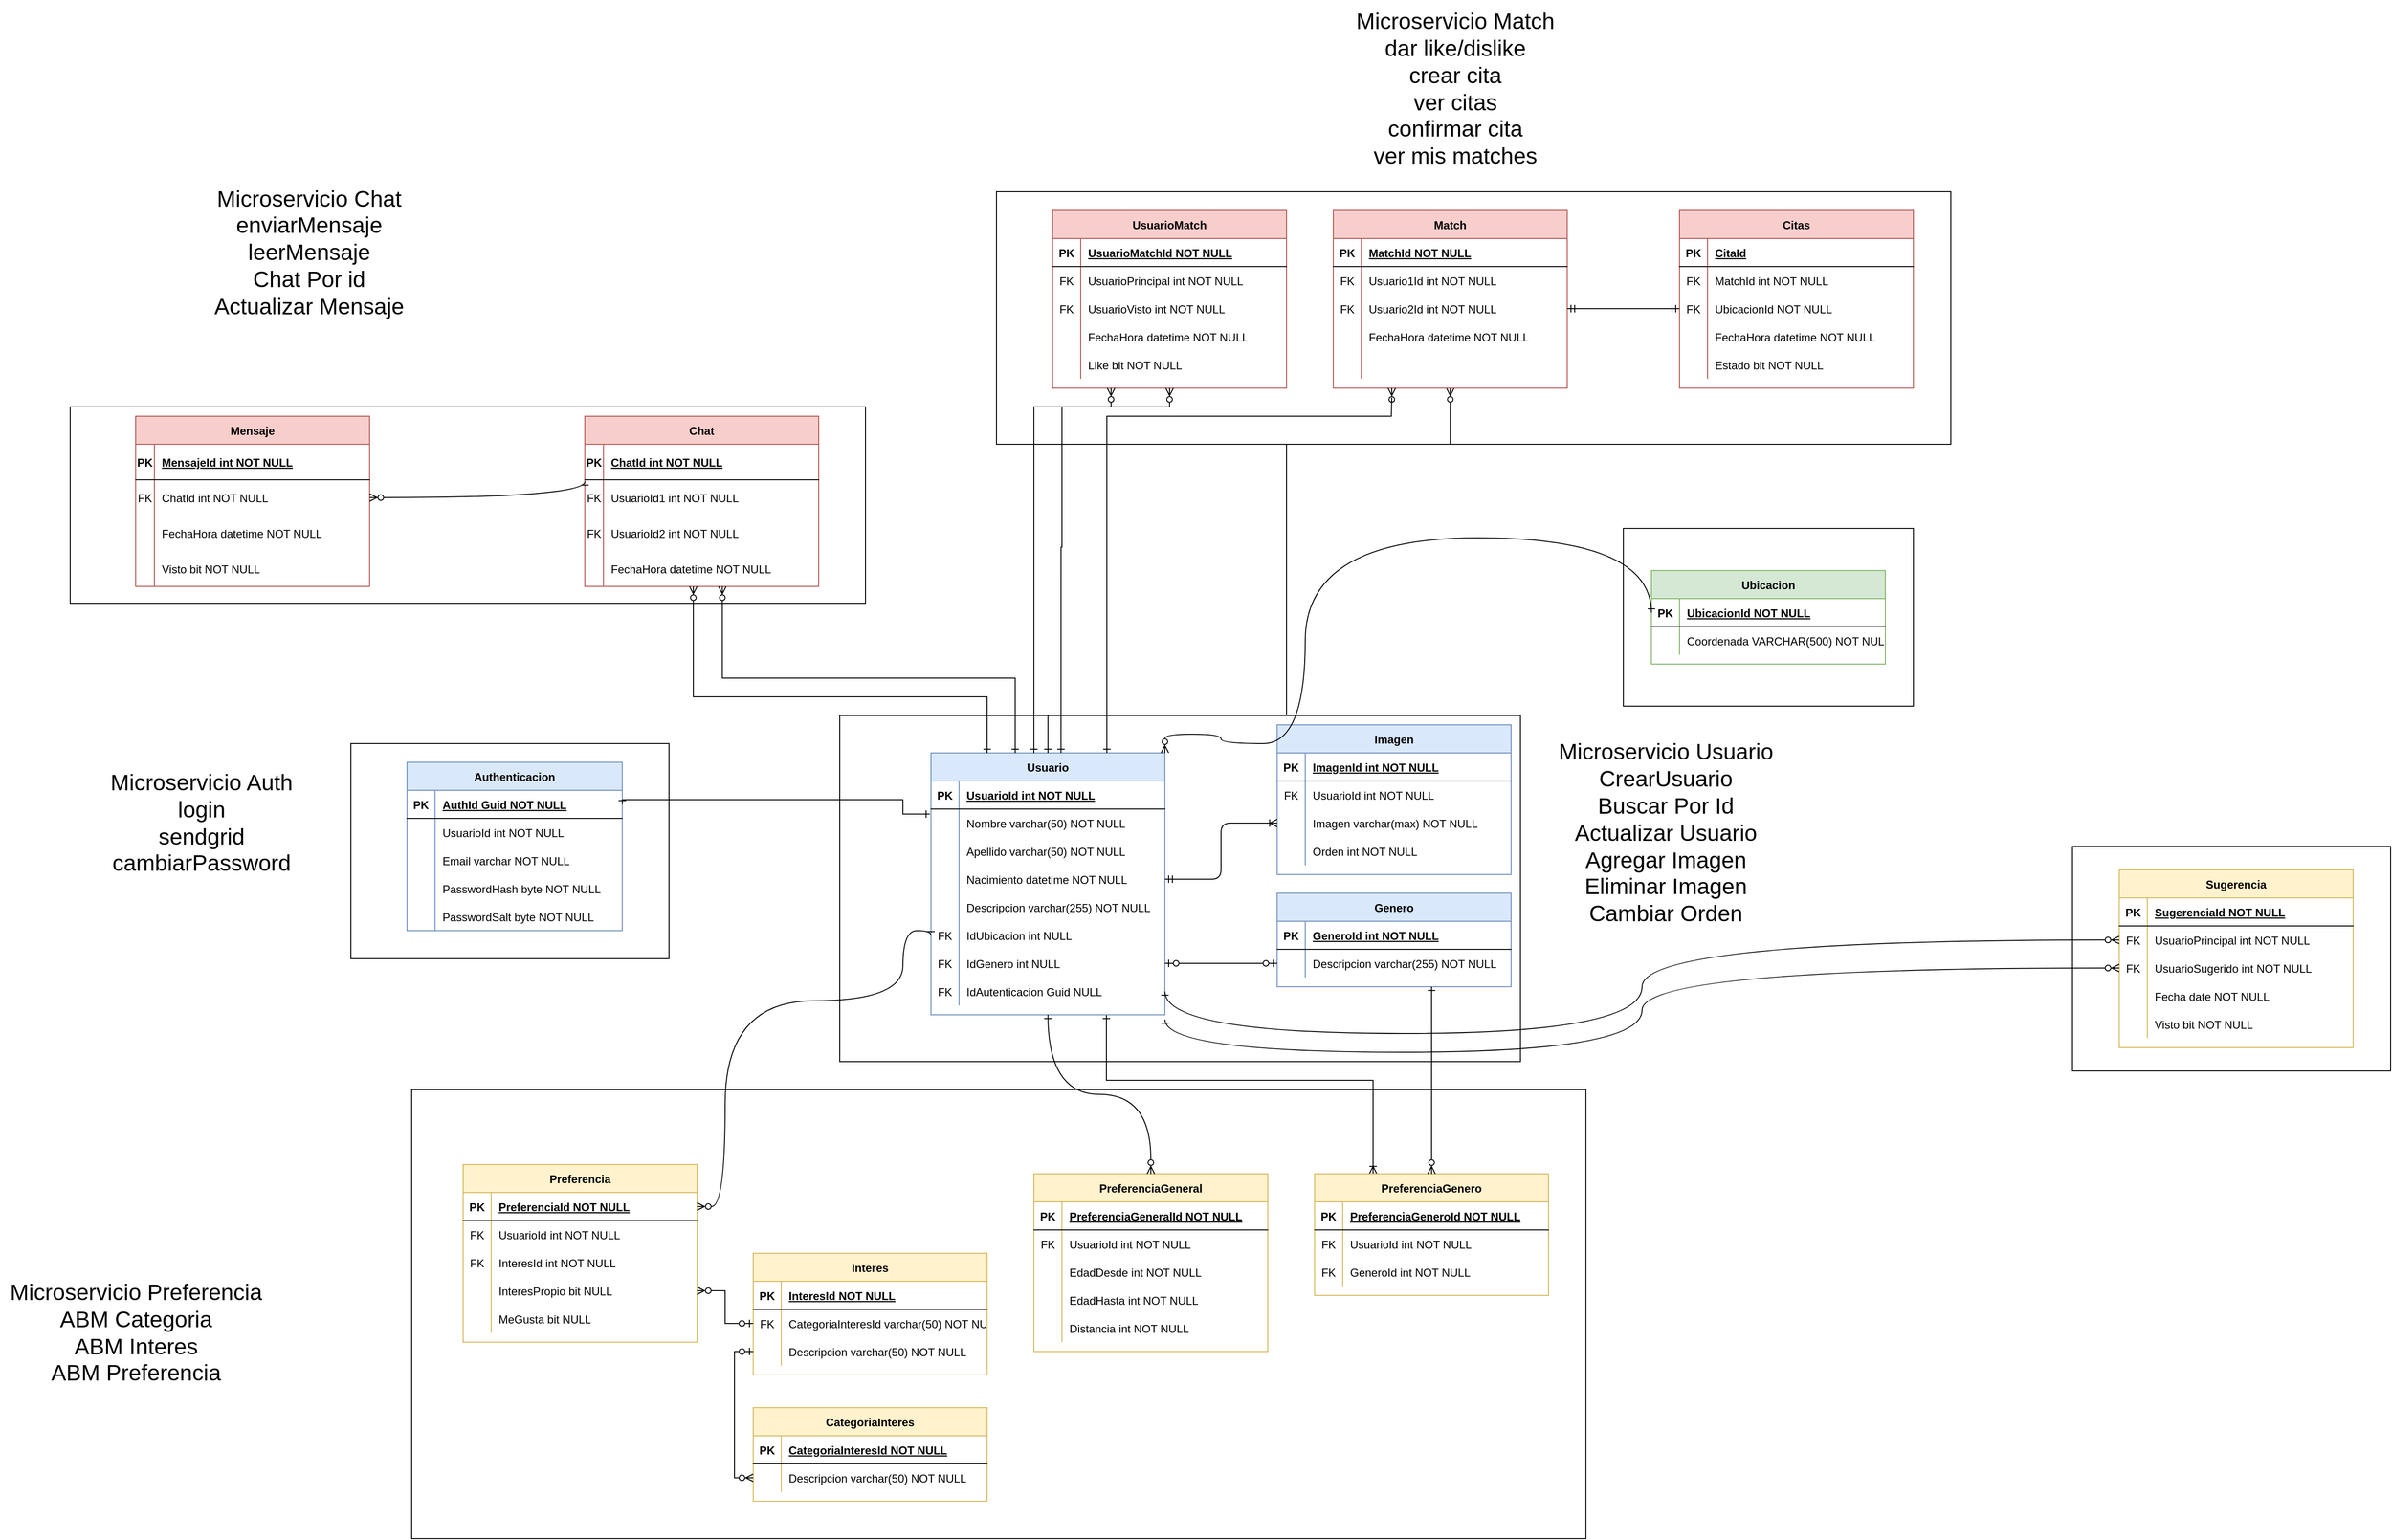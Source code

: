 <mxfile version="21.1.8" type="github" pages="2">
  <diagram id="R2lEEEUBdFMjLlhIrx00" name="Page-1">
    <mxGraphModel dx="2580" dy="1584" grid="1" gridSize="10" guides="1" tooltips="1" connect="1" arrows="1" fold="1" page="1" pageScale="1" pageWidth="850" pageHeight="1100" math="0" shadow="0" extFonts="Permanent Marker^https://fonts.googleapis.com/css?family=Permanent+Marker">
      <root>
        <mxCell id="0" />
        <mxCell id="1" parent="0" />
        <mxCell id="5X8IaA5-seBSh1ubjZDT-24" value="" style="rounded=0;whiteSpace=wrap;html=1;" parent="1" vertex="1">
          <mxGeometry x="-187.5" y="290" width="727.5" height="370" as="geometry" />
        </mxCell>
        <mxCell id="5X8IaA5-seBSh1ubjZDT-23" value="" style="rounded=0;whiteSpace=wrap;html=1;" parent="1" vertex="1">
          <mxGeometry x="-20" y="-270" width="1020" height="270" as="geometry" />
        </mxCell>
        <mxCell id="5X8IaA5-seBSh1ubjZDT-21" value="" style="rounded=0;whiteSpace=wrap;html=1;" parent="1" vertex="1">
          <mxGeometry x="650" y="90" width="310" height="190" as="geometry" />
        </mxCell>
        <mxCell id="5X8IaA5-seBSh1ubjZDT-20" value="" style="rounded=0;whiteSpace=wrap;html=1;" parent="1" vertex="1">
          <mxGeometry x="1130" y="430" width="340" height="240" as="geometry" />
        </mxCell>
        <mxCell id="5X8IaA5-seBSh1ubjZDT-19" value="" style="rounded=0;whiteSpace=wrap;html=1;" parent="1" vertex="1">
          <mxGeometry x="-645" y="690" width="1255" height="480" as="geometry" />
        </mxCell>
        <mxCell id="5X8IaA5-seBSh1ubjZDT-16" value="" style="rounded=0;whiteSpace=wrap;html=1;" parent="1" vertex="1">
          <mxGeometry x="-710" y="320" width="340" height="230" as="geometry" />
        </mxCell>
        <mxCell id="5X8IaA5-seBSh1ubjZDT-15" value="" style="rounded=0;whiteSpace=wrap;html=1;" parent="1" vertex="1">
          <mxGeometry x="-1010" y="-40" width="850" height="210" as="geometry" />
        </mxCell>
        <mxCell id="C-vyLk0tnHw3VtMMgP7b-13" value="Imagen" style="shape=table;startSize=30;container=1;collapsible=1;childLayout=tableLayout;fixedRows=1;rowLines=0;fontStyle=1;align=center;resizeLast=1;fillColor=#dae8fc;strokeColor=#6c8ebf;" parent="1" vertex="1">
          <mxGeometry x="280" y="300" width="250" height="160" as="geometry" />
        </mxCell>
        <mxCell id="C-vyLk0tnHw3VtMMgP7b-14" value="" style="shape=partialRectangle;collapsible=0;dropTarget=0;pointerEvents=0;fillColor=none;points=[[0,0.5],[1,0.5]];portConstraint=eastwest;top=0;left=0;right=0;bottom=1;" parent="C-vyLk0tnHw3VtMMgP7b-13" vertex="1">
          <mxGeometry y="30" width="250" height="30" as="geometry" />
        </mxCell>
        <mxCell id="C-vyLk0tnHw3VtMMgP7b-15" value="PK" style="shape=partialRectangle;overflow=hidden;connectable=0;fillColor=none;top=0;left=0;bottom=0;right=0;fontStyle=1;" parent="C-vyLk0tnHw3VtMMgP7b-14" vertex="1">
          <mxGeometry width="30" height="30" as="geometry">
            <mxRectangle width="30" height="30" as="alternateBounds" />
          </mxGeometry>
        </mxCell>
        <mxCell id="C-vyLk0tnHw3VtMMgP7b-16" value="ImagenId int NOT NULL " style="shape=partialRectangle;overflow=hidden;connectable=0;fillColor=none;top=0;left=0;bottom=0;right=0;align=left;spacingLeft=6;fontStyle=5;" parent="C-vyLk0tnHw3VtMMgP7b-14" vertex="1">
          <mxGeometry x="30" width="220" height="30" as="geometry">
            <mxRectangle width="220" height="30" as="alternateBounds" />
          </mxGeometry>
        </mxCell>
        <mxCell id="C-vyLk0tnHw3VtMMgP7b-17" value="" style="shape=partialRectangle;collapsible=0;dropTarget=0;pointerEvents=0;fillColor=none;points=[[0,0.5],[1,0.5]];portConstraint=eastwest;top=0;left=0;right=0;bottom=0;" parent="C-vyLk0tnHw3VtMMgP7b-13" vertex="1">
          <mxGeometry y="60" width="250" height="30" as="geometry" />
        </mxCell>
        <mxCell id="C-vyLk0tnHw3VtMMgP7b-18" value="FK" style="shape=partialRectangle;overflow=hidden;connectable=0;fillColor=none;top=0;left=0;bottom=0;right=0;" parent="C-vyLk0tnHw3VtMMgP7b-17" vertex="1">
          <mxGeometry width="30" height="30" as="geometry">
            <mxRectangle width="30" height="30" as="alternateBounds" />
          </mxGeometry>
        </mxCell>
        <mxCell id="C-vyLk0tnHw3VtMMgP7b-19" value="UsuarioId int NOT NULL" style="shape=partialRectangle;overflow=hidden;connectable=0;fillColor=none;top=0;left=0;bottom=0;right=0;align=left;spacingLeft=6;" parent="C-vyLk0tnHw3VtMMgP7b-17" vertex="1">
          <mxGeometry x="30" width="220" height="30" as="geometry">
            <mxRectangle width="220" height="30" as="alternateBounds" />
          </mxGeometry>
        </mxCell>
        <mxCell id="C-vyLk0tnHw3VtMMgP7b-20" value="" style="shape=partialRectangle;collapsible=0;dropTarget=0;pointerEvents=0;fillColor=none;points=[[0,0.5],[1,0.5]];portConstraint=eastwest;top=0;left=0;right=0;bottom=0;" parent="C-vyLk0tnHw3VtMMgP7b-13" vertex="1">
          <mxGeometry y="90" width="250" height="30" as="geometry" />
        </mxCell>
        <mxCell id="C-vyLk0tnHw3VtMMgP7b-21" value="" style="shape=partialRectangle;overflow=hidden;connectable=0;fillColor=none;top=0;left=0;bottom=0;right=0;" parent="C-vyLk0tnHw3VtMMgP7b-20" vertex="1">
          <mxGeometry width="30" height="30" as="geometry">
            <mxRectangle width="30" height="30" as="alternateBounds" />
          </mxGeometry>
        </mxCell>
        <mxCell id="C-vyLk0tnHw3VtMMgP7b-22" value="Imagen varchar(max) NOT NULL" style="shape=partialRectangle;overflow=hidden;connectable=0;fillColor=none;top=0;left=0;bottom=0;right=0;align=left;spacingLeft=6;" parent="C-vyLk0tnHw3VtMMgP7b-20" vertex="1">
          <mxGeometry x="30" width="220" height="30" as="geometry">
            <mxRectangle width="220" height="30" as="alternateBounds" />
          </mxGeometry>
        </mxCell>
        <mxCell id="4fcotIdqtTGn8zL2DrVW-4" value="" style="shape=partialRectangle;collapsible=0;dropTarget=0;pointerEvents=0;fillColor=none;points=[[0,0.5],[1,0.5]];portConstraint=eastwest;top=0;left=0;right=0;bottom=0;" parent="C-vyLk0tnHw3VtMMgP7b-13" vertex="1">
          <mxGeometry y="120" width="250" height="30" as="geometry" />
        </mxCell>
        <mxCell id="4fcotIdqtTGn8zL2DrVW-5" value="" style="shape=partialRectangle;overflow=hidden;connectable=0;fillColor=none;top=0;left=0;bottom=0;right=0;" parent="4fcotIdqtTGn8zL2DrVW-4" vertex="1">
          <mxGeometry width="30" height="30" as="geometry">
            <mxRectangle width="30" height="30" as="alternateBounds" />
          </mxGeometry>
        </mxCell>
        <mxCell id="4fcotIdqtTGn8zL2DrVW-6" value="Orden int NOT NULL" style="shape=partialRectangle;overflow=hidden;connectable=0;fillColor=none;top=0;left=0;bottom=0;right=0;align=left;spacingLeft=6;" parent="4fcotIdqtTGn8zL2DrVW-4" vertex="1">
          <mxGeometry x="30" width="220" height="30" as="geometry">
            <mxRectangle width="220" height="30" as="alternateBounds" />
          </mxGeometry>
        </mxCell>
        <mxCell id="vpSO-iyidAPfIv2XFv2j-56" style="edgeStyle=orthogonalEdgeStyle;rounded=0;orthogonalLoop=1;jettySize=auto;html=1;exitX=0.75;exitY=1;exitDx=0;exitDy=0;startArrow=ERone;startFill=0;endArrow=ERoneToMany;endFill=0;entryX=0.25;entryY=0;entryDx=0;entryDy=0;" parent="1" source="C-vyLk0tnHw3VtMMgP7b-23" target="vpSO-iyidAPfIv2XFv2j-19" edge="1">
          <mxGeometry relative="1" as="geometry">
            <Array as="points">
              <mxPoint x="98" y="680" />
              <mxPoint x="383" y="680" />
            </Array>
          </mxGeometry>
        </mxCell>
        <mxCell id="C-vyLk0tnHw3VtMMgP7b-23" value="Usuario" style="shape=table;startSize=30;container=1;collapsible=1;childLayout=tableLayout;fixedRows=1;rowLines=0;fontStyle=1;align=center;resizeLast=1;fillColor=#dae8fc;strokeColor=#6c8ebf;" parent="1" vertex="1">
          <mxGeometry x="-90" y="330" width="250" height="280" as="geometry" />
        </mxCell>
        <mxCell id="C-vyLk0tnHw3VtMMgP7b-24" value="" style="shape=partialRectangle;collapsible=0;dropTarget=0;pointerEvents=0;fillColor=none;points=[[0,0.5],[1,0.5]];portConstraint=eastwest;top=0;left=0;right=0;bottom=1;" parent="C-vyLk0tnHw3VtMMgP7b-23" vertex="1">
          <mxGeometry y="30" width="250" height="30" as="geometry" />
        </mxCell>
        <mxCell id="C-vyLk0tnHw3VtMMgP7b-25" value="PK" style="shape=partialRectangle;overflow=hidden;connectable=0;fillColor=none;top=0;left=0;bottom=0;right=0;fontStyle=1;" parent="C-vyLk0tnHw3VtMMgP7b-24" vertex="1">
          <mxGeometry width="30" height="30" as="geometry">
            <mxRectangle width="30" height="30" as="alternateBounds" />
          </mxGeometry>
        </mxCell>
        <mxCell id="C-vyLk0tnHw3VtMMgP7b-26" value="UsuarioId int NOT NULL " style="shape=partialRectangle;overflow=hidden;connectable=0;fillColor=none;top=0;left=0;bottom=0;right=0;align=left;spacingLeft=6;fontStyle=5;" parent="C-vyLk0tnHw3VtMMgP7b-24" vertex="1">
          <mxGeometry x="30" width="220" height="30" as="geometry">
            <mxRectangle width="220" height="30" as="alternateBounds" />
          </mxGeometry>
        </mxCell>
        <mxCell id="C-vyLk0tnHw3VtMMgP7b-27" value="" style="shape=partialRectangle;collapsible=0;dropTarget=0;pointerEvents=0;fillColor=none;points=[[0,0.5],[1,0.5]];portConstraint=eastwest;top=0;left=0;right=0;bottom=0;" parent="C-vyLk0tnHw3VtMMgP7b-23" vertex="1">
          <mxGeometry y="60" width="250" height="30" as="geometry" />
        </mxCell>
        <mxCell id="C-vyLk0tnHw3VtMMgP7b-28" value="" style="shape=partialRectangle;overflow=hidden;connectable=0;fillColor=none;top=0;left=0;bottom=0;right=0;" parent="C-vyLk0tnHw3VtMMgP7b-27" vertex="1">
          <mxGeometry width="30" height="30" as="geometry">
            <mxRectangle width="30" height="30" as="alternateBounds" />
          </mxGeometry>
        </mxCell>
        <mxCell id="C-vyLk0tnHw3VtMMgP7b-29" value="Nombre varchar(50) NOT NULL" style="shape=partialRectangle;overflow=hidden;connectable=0;fillColor=none;top=0;left=0;bottom=0;right=0;align=left;spacingLeft=6;" parent="C-vyLk0tnHw3VtMMgP7b-27" vertex="1">
          <mxGeometry x="30" width="220" height="30" as="geometry">
            <mxRectangle width="220" height="30" as="alternateBounds" />
          </mxGeometry>
        </mxCell>
        <mxCell id="QkrKYJssxc8uQ3tvCdZE-5" value="" style="shape=partialRectangle;collapsible=0;dropTarget=0;pointerEvents=0;fillColor=none;points=[[0,0.5],[1,0.5]];portConstraint=eastwest;top=0;left=0;right=0;bottom=0;" parent="C-vyLk0tnHw3VtMMgP7b-23" vertex="1">
          <mxGeometry y="90" width="250" height="30" as="geometry" />
        </mxCell>
        <mxCell id="QkrKYJssxc8uQ3tvCdZE-6" value="" style="shape=partialRectangle;overflow=hidden;connectable=0;fillColor=none;top=0;left=0;bottom=0;right=0;" parent="QkrKYJssxc8uQ3tvCdZE-5" vertex="1">
          <mxGeometry width="30" height="30" as="geometry">
            <mxRectangle width="30" height="30" as="alternateBounds" />
          </mxGeometry>
        </mxCell>
        <mxCell id="QkrKYJssxc8uQ3tvCdZE-7" value="Apellido varchar(50) NOT NULL" style="shape=partialRectangle;overflow=hidden;connectable=0;fillColor=none;top=0;left=0;bottom=0;right=0;align=left;spacingLeft=6;" parent="QkrKYJssxc8uQ3tvCdZE-5" vertex="1">
          <mxGeometry x="30" width="220" height="30" as="geometry">
            <mxRectangle width="220" height="30" as="alternateBounds" />
          </mxGeometry>
        </mxCell>
        <mxCell id="QkrKYJssxc8uQ3tvCdZE-8" value="" style="shape=partialRectangle;collapsible=0;dropTarget=0;pointerEvents=0;fillColor=none;points=[[0,0.5],[1,0.5]];portConstraint=eastwest;top=0;left=0;right=0;bottom=0;" parent="C-vyLk0tnHw3VtMMgP7b-23" vertex="1">
          <mxGeometry y="120" width="250" height="30" as="geometry" />
        </mxCell>
        <mxCell id="QkrKYJssxc8uQ3tvCdZE-9" value="" style="shape=partialRectangle;overflow=hidden;connectable=0;fillColor=none;top=0;left=0;bottom=0;right=0;" parent="QkrKYJssxc8uQ3tvCdZE-8" vertex="1">
          <mxGeometry width="30" height="30" as="geometry">
            <mxRectangle width="30" height="30" as="alternateBounds" />
          </mxGeometry>
        </mxCell>
        <mxCell id="QkrKYJssxc8uQ3tvCdZE-10" value="Nacimiento datetime NOT NULL" style="shape=partialRectangle;overflow=hidden;connectable=0;fillColor=none;top=0;left=0;bottom=0;right=0;align=left;spacingLeft=6;" parent="QkrKYJssxc8uQ3tvCdZE-8" vertex="1">
          <mxGeometry x="30" width="220" height="30" as="geometry">
            <mxRectangle width="220" height="30" as="alternateBounds" />
          </mxGeometry>
        </mxCell>
        <mxCell id="QkrKYJssxc8uQ3tvCdZE-14" value="" style="shape=partialRectangle;collapsible=0;dropTarget=0;pointerEvents=0;fillColor=none;points=[[0,0.5],[1,0.5]];portConstraint=eastwest;top=0;left=0;right=0;bottom=0;" parent="C-vyLk0tnHw3VtMMgP7b-23" vertex="1">
          <mxGeometry y="150" width="250" height="30" as="geometry" />
        </mxCell>
        <mxCell id="QkrKYJssxc8uQ3tvCdZE-15" value="" style="shape=partialRectangle;overflow=hidden;connectable=0;fillColor=none;top=0;left=0;bottom=0;right=0;" parent="QkrKYJssxc8uQ3tvCdZE-14" vertex="1">
          <mxGeometry width="30" height="30" as="geometry">
            <mxRectangle width="30" height="30" as="alternateBounds" />
          </mxGeometry>
        </mxCell>
        <mxCell id="QkrKYJssxc8uQ3tvCdZE-16" value="Descripcion varchar(255) NOT NULL" style="shape=partialRectangle;overflow=hidden;connectable=0;fillColor=none;top=0;left=0;bottom=0;right=0;align=left;spacingLeft=6;" parent="QkrKYJssxc8uQ3tvCdZE-14" vertex="1">
          <mxGeometry x="30" width="220" height="30" as="geometry">
            <mxRectangle width="220" height="30" as="alternateBounds" />
          </mxGeometry>
        </mxCell>
        <mxCell id="QkrKYJssxc8uQ3tvCdZE-124" value="" style="shape=partialRectangle;collapsible=0;dropTarget=0;pointerEvents=0;fillColor=none;points=[[0,0.5],[1,0.5]];portConstraint=eastwest;top=0;left=0;right=0;bottom=0;" parent="C-vyLk0tnHw3VtMMgP7b-23" vertex="1">
          <mxGeometry y="180" width="250" height="30" as="geometry" />
        </mxCell>
        <mxCell id="QkrKYJssxc8uQ3tvCdZE-125" value="FK" style="shape=partialRectangle;overflow=hidden;connectable=0;fillColor=none;top=0;left=0;bottom=0;right=0;" parent="QkrKYJssxc8uQ3tvCdZE-124" vertex="1">
          <mxGeometry width="30" height="30" as="geometry">
            <mxRectangle width="30" height="30" as="alternateBounds" />
          </mxGeometry>
        </mxCell>
        <mxCell id="QkrKYJssxc8uQ3tvCdZE-126" value="IdUbicacion int NULL" style="shape=partialRectangle;overflow=hidden;connectable=0;fillColor=none;top=0;left=0;bottom=0;right=0;align=left;spacingLeft=6;" parent="QkrKYJssxc8uQ3tvCdZE-124" vertex="1">
          <mxGeometry x="30" width="220" height="30" as="geometry">
            <mxRectangle width="220" height="30" as="alternateBounds" />
          </mxGeometry>
        </mxCell>
        <mxCell id="QkrKYJssxc8uQ3tvCdZE-11" value="" style="shape=partialRectangle;collapsible=0;dropTarget=0;pointerEvents=0;fillColor=none;points=[[0,0.5],[1,0.5]];portConstraint=eastwest;top=0;left=0;right=0;bottom=0;" parent="C-vyLk0tnHw3VtMMgP7b-23" vertex="1">
          <mxGeometry y="210" width="250" height="30" as="geometry" />
        </mxCell>
        <mxCell id="QkrKYJssxc8uQ3tvCdZE-12" value="FK" style="shape=partialRectangle;overflow=hidden;connectable=0;fillColor=none;top=0;left=0;bottom=0;right=0;" parent="QkrKYJssxc8uQ3tvCdZE-11" vertex="1">
          <mxGeometry width="30" height="30" as="geometry">
            <mxRectangle width="30" height="30" as="alternateBounds" />
          </mxGeometry>
        </mxCell>
        <mxCell id="QkrKYJssxc8uQ3tvCdZE-13" value="IdGenero int NULL" style="shape=partialRectangle;overflow=hidden;connectable=0;fillColor=none;top=0;left=0;bottom=0;right=0;align=left;spacingLeft=6;" parent="QkrKYJssxc8uQ3tvCdZE-11" vertex="1">
          <mxGeometry x="30" width="220" height="30" as="geometry">
            <mxRectangle width="220" height="30" as="alternateBounds" />
          </mxGeometry>
        </mxCell>
        <mxCell id="z3uMXbqSzuDHoPFT_qI2-1" value="" style="shape=partialRectangle;collapsible=0;dropTarget=0;pointerEvents=0;fillColor=none;points=[[0,0.5],[1,0.5]];portConstraint=eastwest;top=0;left=0;right=0;bottom=0;" parent="C-vyLk0tnHw3VtMMgP7b-23" vertex="1">
          <mxGeometry y="240" width="250" height="30" as="geometry" />
        </mxCell>
        <mxCell id="z3uMXbqSzuDHoPFT_qI2-2" value="FK" style="shape=partialRectangle;overflow=hidden;connectable=0;fillColor=none;top=0;left=0;bottom=0;right=0;" parent="z3uMXbqSzuDHoPFT_qI2-1" vertex="1">
          <mxGeometry width="30" height="30" as="geometry">
            <mxRectangle width="30" height="30" as="alternateBounds" />
          </mxGeometry>
        </mxCell>
        <mxCell id="z3uMXbqSzuDHoPFT_qI2-3" value="IdAutenticacion Guid NULL" style="shape=partialRectangle;overflow=hidden;connectable=0;fillColor=none;top=0;left=0;bottom=0;right=0;align=left;spacingLeft=6;" parent="z3uMXbqSzuDHoPFT_qI2-1" vertex="1">
          <mxGeometry x="30" width="220" height="30" as="geometry">
            <mxRectangle width="220" height="30" as="alternateBounds" />
          </mxGeometry>
        </mxCell>
        <mxCell id="QkrKYJssxc8uQ3tvCdZE-30" value="Interes" style="shape=table;startSize=30;container=1;collapsible=1;childLayout=tableLayout;fixedRows=1;rowLines=0;fontStyle=1;align=center;resizeLast=1;fillColor=#fff2cc;strokeColor=#d6b656;" parent="1" vertex="1">
          <mxGeometry x="-280" y="865" width="250" height="130" as="geometry" />
        </mxCell>
        <mxCell id="QkrKYJssxc8uQ3tvCdZE-31" value="" style="shape=partialRectangle;collapsible=0;dropTarget=0;pointerEvents=0;fillColor=none;points=[[0,0.5],[1,0.5]];portConstraint=eastwest;top=0;left=0;right=0;bottom=1;" parent="QkrKYJssxc8uQ3tvCdZE-30" vertex="1">
          <mxGeometry y="30" width="250" height="30" as="geometry" />
        </mxCell>
        <mxCell id="QkrKYJssxc8uQ3tvCdZE-32" value="PK" style="shape=partialRectangle;overflow=hidden;connectable=0;fillColor=none;top=0;left=0;bottom=0;right=0;fontStyle=1;" parent="QkrKYJssxc8uQ3tvCdZE-31" vertex="1">
          <mxGeometry width="30" height="30" as="geometry">
            <mxRectangle width="30" height="30" as="alternateBounds" />
          </mxGeometry>
        </mxCell>
        <mxCell id="QkrKYJssxc8uQ3tvCdZE-33" value="InteresId NOT NULL " style="shape=partialRectangle;overflow=hidden;connectable=0;fillColor=none;top=0;left=0;bottom=0;right=0;align=left;spacingLeft=6;fontStyle=5;" parent="QkrKYJssxc8uQ3tvCdZE-31" vertex="1">
          <mxGeometry x="30" width="220" height="30" as="geometry">
            <mxRectangle width="220" height="30" as="alternateBounds" />
          </mxGeometry>
        </mxCell>
        <mxCell id="QkrKYJssxc8uQ3tvCdZE-34" value="" style="shape=partialRectangle;collapsible=0;dropTarget=0;pointerEvents=0;fillColor=none;points=[[0,0.5],[1,0.5]];portConstraint=eastwest;top=0;left=0;right=0;bottom=0;" parent="QkrKYJssxc8uQ3tvCdZE-30" vertex="1">
          <mxGeometry y="60" width="250" height="30" as="geometry" />
        </mxCell>
        <mxCell id="QkrKYJssxc8uQ3tvCdZE-35" value="FK" style="shape=partialRectangle;overflow=hidden;connectable=0;fillColor=none;top=0;left=0;bottom=0;right=0;" parent="QkrKYJssxc8uQ3tvCdZE-34" vertex="1">
          <mxGeometry width="30" height="30" as="geometry">
            <mxRectangle width="30" height="30" as="alternateBounds" />
          </mxGeometry>
        </mxCell>
        <mxCell id="QkrKYJssxc8uQ3tvCdZE-36" value="CategoriaInteresId varchar(50) NOT NULL" style="shape=partialRectangle;overflow=hidden;connectable=0;fillColor=none;top=0;left=0;bottom=0;right=0;align=left;spacingLeft=6;" parent="QkrKYJssxc8uQ3tvCdZE-34" vertex="1">
          <mxGeometry x="30" width="220" height="30" as="geometry">
            <mxRectangle width="220" height="30" as="alternateBounds" />
          </mxGeometry>
        </mxCell>
        <mxCell id="uAzisuzFV9qcSaUqGtdV-40" value="" style="shape=partialRectangle;collapsible=0;dropTarget=0;pointerEvents=0;fillColor=none;points=[[0,0.5],[1,0.5]];portConstraint=eastwest;top=0;left=0;right=0;bottom=0;" parent="QkrKYJssxc8uQ3tvCdZE-30" vertex="1">
          <mxGeometry y="90" width="250" height="30" as="geometry" />
        </mxCell>
        <mxCell id="uAzisuzFV9qcSaUqGtdV-41" value="" style="shape=partialRectangle;overflow=hidden;connectable=0;fillColor=none;top=0;left=0;bottom=0;right=0;" parent="uAzisuzFV9qcSaUqGtdV-40" vertex="1">
          <mxGeometry width="30" height="30" as="geometry">
            <mxRectangle width="30" height="30" as="alternateBounds" />
          </mxGeometry>
        </mxCell>
        <mxCell id="uAzisuzFV9qcSaUqGtdV-42" value="Descripcion varchar(50) NOT NULL" style="shape=partialRectangle;overflow=hidden;connectable=0;fillColor=none;top=0;left=0;bottom=0;right=0;align=left;spacingLeft=6;" parent="uAzisuzFV9qcSaUqGtdV-40" vertex="1">
          <mxGeometry x="30" width="220" height="30" as="geometry">
            <mxRectangle width="220" height="30" as="alternateBounds" />
          </mxGeometry>
        </mxCell>
        <mxCell id="QkrKYJssxc8uQ3tvCdZE-37" value="Preferencia" style="shape=table;startSize=30;container=1;collapsible=1;childLayout=tableLayout;fixedRows=1;rowLines=0;fontStyle=1;align=center;resizeLast=1;fillColor=#fff2cc;strokeColor=#d6b656;" parent="1" vertex="1">
          <mxGeometry x="-590" y="770" width="250" height="190" as="geometry" />
        </mxCell>
        <mxCell id="QkrKYJssxc8uQ3tvCdZE-38" value="" style="shape=partialRectangle;collapsible=0;dropTarget=0;pointerEvents=0;fillColor=none;points=[[0,0.5],[1,0.5]];portConstraint=eastwest;top=0;left=0;right=0;bottom=1;" parent="QkrKYJssxc8uQ3tvCdZE-37" vertex="1">
          <mxGeometry y="30" width="250" height="30" as="geometry" />
        </mxCell>
        <mxCell id="QkrKYJssxc8uQ3tvCdZE-39" value="PK" style="shape=partialRectangle;overflow=hidden;connectable=0;fillColor=none;top=0;left=0;bottom=0;right=0;fontStyle=1;" parent="QkrKYJssxc8uQ3tvCdZE-38" vertex="1">
          <mxGeometry width="30" height="30" as="geometry">
            <mxRectangle width="30" height="30" as="alternateBounds" />
          </mxGeometry>
        </mxCell>
        <mxCell id="QkrKYJssxc8uQ3tvCdZE-40" value="PreferenciaId NOT NULL " style="shape=partialRectangle;overflow=hidden;connectable=0;fillColor=none;top=0;left=0;bottom=0;right=0;align=left;spacingLeft=6;fontStyle=5;" parent="QkrKYJssxc8uQ3tvCdZE-38" vertex="1">
          <mxGeometry x="30" width="220" height="30" as="geometry">
            <mxRectangle width="220" height="30" as="alternateBounds" />
          </mxGeometry>
        </mxCell>
        <mxCell id="QkrKYJssxc8uQ3tvCdZE-41" value="" style="shape=partialRectangle;collapsible=0;dropTarget=0;pointerEvents=0;fillColor=none;points=[[0,0.5],[1,0.5]];portConstraint=eastwest;top=0;left=0;right=0;bottom=0;" parent="QkrKYJssxc8uQ3tvCdZE-37" vertex="1">
          <mxGeometry y="60" width="250" height="30" as="geometry" />
        </mxCell>
        <mxCell id="QkrKYJssxc8uQ3tvCdZE-42" value="FK" style="shape=partialRectangle;overflow=hidden;connectable=0;fillColor=none;top=0;left=0;bottom=0;right=0;" parent="QkrKYJssxc8uQ3tvCdZE-41" vertex="1">
          <mxGeometry width="30" height="30" as="geometry">
            <mxRectangle width="30" height="30" as="alternateBounds" />
          </mxGeometry>
        </mxCell>
        <mxCell id="QkrKYJssxc8uQ3tvCdZE-43" value="UsuarioId int NOT NULL" style="shape=partialRectangle;overflow=hidden;connectable=0;fillColor=none;top=0;left=0;bottom=0;right=0;align=left;spacingLeft=6;" parent="QkrKYJssxc8uQ3tvCdZE-41" vertex="1">
          <mxGeometry x="30" width="220" height="30" as="geometry">
            <mxRectangle width="220" height="30" as="alternateBounds" />
          </mxGeometry>
        </mxCell>
        <mxCell id="QkrKYJssxc8uQ3tvCdZE-67" value="" style="shape=partialRectangle;collapsible=0;dropTarget=0;pointerEvents=0;fillColor=none;points=[[0,0.5],[1,0.5]];portConstraint=eastwest;top=0;left=0;right=0;bottom=0;" parent="QkrKYJssxc8uQ3tvCdZE-37" vertex="1">
          <mxGeometry y="90" width="250" height="30" as="geometry" />
        </mxCell>
        <mxCell id="QkrKYJssxc8uQ3tvCdZE-68" value="FK" style="shape=partialRectangle;overflow=hidden;connectable=0;fillColor=none;top=0;left=0;bottom=0;right=0;" parent="QkrKYJssxc8uQ3tvCdZE-67" vertex="1">
          <mxGeometry width="30" height="30" as="geometry">
            <mxRectangle width="30" height="30" as="alternateBounds" />
          </mxGeometry>
        </mxCell>
        <mxCell id="QkrKYJssxc8uQ3tvCdZE-69" value="InteresId int NOT NULL" style="shape=partialRectangle;overflow=hidden;connectable=0;fillColor=none;top=0;left=0;bottom=0;right=0;align=left;spacingLeft=6;" parent="QkrKYJssxc8uQ3tvCdZE-67" vertex="1">
          <mxGeometry x="30" width="220" height="30" as="geometry">
            <mxRectangle width="220" height="30" as="alternateBounds" />
          </mxGeometry>
        </mxCell>
        <mxCell id="uAzisuzFV9qcSaUqGtdV-1" value="" style="shape=partialRectangle;collapsible=0;dropTarget=0;pointerEvents=0;fillColor=none;points=[[0,0.5],[1,0.5]];portConstraint=eastwest;top=0;left=0;right=0;bottom=0;" parent="QkrKYJssxc8uQ3tvCdZE-37" vertex="1">
          <mxGeometry y="120" width="250" height="30" as="geometry" />
        </mxCell>
        <mxCell id="uAzisuzFV9qcSaUqGtdV-2" value="" style="shape=partialRectangle;overflow=hidden;connectable=0;fillColor=none;top=0;left=0;bottom=0;right=0;" parent="uAzisuzFV9qcSaUqGtdV-1" vertex="1">
          <mxGeometry width="30" height="30" as="geometry">
            <mxRectangle width="30" height="30" as="alternateBounds" />
          </mxGeometry>
        </mxCell>
        <mxCell id="uAzisuzFV9qcSaUqGtdV-3" value="InteresPropio bit NULL" style="shape=partialRectangle;overflow=hidden;connectable=0;fillColor=none;top=0;left=0;bottom=0;right=0;align=left;spacingLeft=6;" parent="uAzisuzFV9qcSaUqGtdV-1" vertex="1">
          <mxGeometry x="30" width="220" height="30" as="geometry">
            <mxRectangle width="220" height="30" as="alternateBounds" />
          </mxGeometry>
        </mxCell>
        <mxCell id="uAzisuzFV9qcSaUqGtdV-4" value="" style="shape=partialRectangle;collapsible=0;dropTarget=0;pointerEvents=0;fillColor=none;points=[[0,0.5],[1,0.5]];portConstraint=eastwest;top=0;left=0;right=0;bottom=0;" parent="QkrKYJssxc8uQ3tvCdZE-37" vertex="1">
          <mxGeometry y="150" width="250" height="30" as="geometry" />
        </mxCell>
        <mxCell id="uAzisuzFV9qcSaUqGtdV-5" value="" style="shape=partialRectangle;overflow=hidden;connectable=0;fillColor=none;top=0;left=0;bottom=0;right=0;" parent="uAzisuzFV9qcSaUqGtdV-4" vertex="1">
          <mxGeometry width="30" height="30" as="geometry">
            <mxRectangle width="30" height="30" as="alternateBounds" />
          </mxGeometry>
        </mxCell>
        <mxCell id="uAzisuzFV9qcSaUqGtdV-6" value="MeGusta bit NULL" style="shape=partialRectangle;overflow=hidden;connectable=0;fillColor=none;top=0;left=0;bottom=0;right=0;align=left;spacingLeft=6;" parent="uAzisuzFV9qcSaUqGtdV-4" vertex="1">
          <mxGeometry x="30" width="220" height="30" as="geometry">
            <mxRectangle width="220" height="30" as="alternateBounds" />
          </mxGeometry>
        </mxCell>
        <mxCell id="QkrKYJssxc8uQ3tvCdZE-77" style="edgeStyle=orthogonalEdgeStyle;rounded=0;orthogonalLoop=1;jettySize=auto;html=1;startArrow=ERone;startFill=0;endArrow=ERzeroToMany;endFill=0;curved=1;entryX=1;entryY=0.5;entryDx=0;entryDy=0;exitX=0;exitY=0.5;exitDx=0;exitDy=0;" parent="1" source="QkrKYJssxc8uQ3tvCdZE-124" target="QkrKYJssxc8uQ3tvCdZE-38" edge="1">
          <mxGeometry relative="1" as="geometry">
            <mxPoint x="-90" y="380" as="sourcePoint" />
            <mxPoint x="-190" y="810" as="targetPoint" />
            <Array as="points">
              <mxPoint x="-90" y="520" />
              <mxPoint x="-120" y="520" />
              <mxPoint x="-120" y="595" />
              <mxPoint x="-310" y="595" />
            </Array>
          </mxGeometry>
        </mxCell>
        <mxCell id="QkrKYJssxc8uQ3tvCdZE-78" value="Chat" style="shape=table;startSize=30;container=1;collapsible=1;childLayout=tableLayout;fixedRows=1;rowLines=0;fontStyle=1;align=center;resizeLast=1;fillColor=#f8cecc;strokeColor=#b85450;" parent="1" vertex="1">
          <mxGeometry x="-460" y="-30" width="250" height="182" as="geometry" />
        </mxCell>
        <mxCell id="QkrKYJssxc8uQ3tvCdZE-79" value="" style="shape=partialRectangle;collapsible=0;dropTarget=0;pointerEvents=0;fillColor=none;points=[[0,0.5],[1,0.5]];portConstraint=eastwest;top=0;left=0;right=0;bottom=1;" parent="QkrKYJssxc8uQ3tvCdZE-78" vertex="1">
          <mxGeometry y="30" width="250" height="38" as="geometry" />
        </mxCell>
        <mxCell id="QkrKYJssxc8uQ3tvCdZE-80" value="PK" style="shape=partialRectangle;overflow=hidden;connectable=0;fillColor=none;top=0;left=0;bottom=0;right=0;fontStyle=1;" parent="QkrKYJssxc8uQ3tvCdZE-79" vertex="1">
          <mxGeometry width="20" height="38" as="geometry">
            <mxRectangle width="20" height="38" as="alternateBounds" />
          </mxGeometry>
        </mxCell>
        <mxCell id="QkrKYJssxc8uQ3tvCdZE-81" value="ChatId int NOT NULL " style="shape=partialRectangle;overflow=hidden;connectable=0;fillColor=none;top=0;left=0;bottom=0;right=0;align=left;spacingLeft=6;fontStyle=5;" parent="QkrKYJssxc8uQ3tvCdZE-79" vertex="1">
          <mxGeometry x="20" width="230" height="38" as="geometry">
            <mxRectangle width="230" height="38" as="alternateBounds" />
          </mxGeometry>
        </mxCell>
        <mxCell id="QkrKYJssxc8uQ3tvCdZE-82" value="" style="shape=partialRectangle;collapsible=0;dropTarget=0;pointerEvents=0;fillColor=none;points=[[0,0.5],[1,0.5]];portConstraint=eastwest;top=0;left=0;right=0;bottom=0;" parent="QkrKYJssxc8uQ3tvCdZE-78" vertex="1">
          <mxGeometry y="68" width="250" height="38" as="geometry" />
        </mxCell>
        <mxCell id="QkrKYJssxc8uQ3tvCdZE-83" value="FK" style="shape=partialRectangle;overflow=hidden;connectable=0;fillColor=none;top=0;left=0;bottom=0;right=0;" parent="QkrKYJssxc8uQ3tvCdZE-82" vertex="1">
          <mxGeometry width="20" height="38" as="geometry">
            <mxRectangle width="20" height="38" as="alternateBounds" />
          </mxGeometry>
        </mxCell>
        <mxCell id="QkrKYJssxc8uQ3tvCdZE-84" value="UsuarioId1 int NOT NULL" style="shape=partialRectangle;overflow=hidden;connectable=0;fillColor=none;top=0;left=0;bottom=0;right=0;align=left;spacingLeft=6;" parent="QkrKYJssxc8uQ3tvCdZE-82" vertex="1">
          <mxGeometry x="20" width="230" height="38" as="geometry">
            <mxRectangle width="230" height="38" as="alternateBounds" />
          </mxGeometry>
        </mxCell>
        <mxCell id="QkrKYJssxc8uQ3tvCdZE-88" value="" style="shape=partialRectangle;collapsible=0;dropTarget=0;pointerEvents=0;fillColor=none;points=[[0,0.5],[1,0.5]];portConstraint=eastwest;top=0;left=0;right=0;bottom=0;" parent="QkrKYJssxc8uQ3tvCdZE-78" vertex="1">
          <mxGeometry y="106" width="250" height="38" as="geometry" />
        </mxCell>
        <mxCell id="QkrKYJssxc8uQ3tvCdZE-89" value="FK" style="shape=partialRectangle;overflow=hidden;connectable=0;fillColor=none;top=0;left=0;bottom=0;right=0;" parent="QkrKYJssxc8uQ3tvCdZE-88" vertex="1">
          <mxGeometry width="20" height="38" as="geometry">
            <mxRectangle width="20" height="38" as="alternateBounds" />
          </mxGeometry>
        </mxCell>
        <mxCell id="QkrKYJssxc8uQ3tvCdZE-90" value="UsuarioId2 int NOT NULL" style="shape=partialRectangle;overflow=hidden;connectable=0;fillColor=none;top=0;left=0;bottom=0;right=0;align=left;spacingLeft=6;" parent="QkrKYJssxc8uQ3tvCdZE-88" vertex="1">
          <mxGeometry x="20" width="230" height="38" as="geometry">
            <mxRectangle width="230" height="38" as="alternateBounds" />
          </mxGeometry>
        </mxCell>
        <mxCell id="QkrKYJssxc8uQ3tvCdZE-139" value="" style="shape=partialRectangle;collapsible=0;dropTarget=0;pointerEvents=0;fillColor=none;points=[[0,0.5],[1,0.5]];portConstraint=eastwest;top=0;left=0;right=0;bottom=0;" parent="QkrKYJssxc8uQ3tvCdZE-78" vertex="1">
          <mxGeometry y="144" width="250" height="38" as="geometry" />
        </mxCell>
        <mxCell id="QkrKYJssxc8uQ3tvCdZE-140" value="" style="shape=partialRectangle;overflow=hidden;connectable=0;fillColor=none;top=0;left=0;bottom=0;right=0;" parent="QkrKYJssxc8uQ3tvCdZE-139" vertex="1">
          <mxGeometry width="20" height="38" as="geometry">
            <mxRectangle width="20" height="38" as="alternateBounds" />
          </mxGeometry>
        </mxCell>
        <mxCell id="QkrKYJssxc8uQ3tvCdZE-141" value="FechaHora datetime NOT NULL" style="shape=partialRectangle;overflow=hidden;connectable=0;fillColor=none;top=0;left=0;bottom=0;right=0;align=left;spacingLeft=6;" parent="QkrKYJssxc8uQ3tvCdZE-139" vertex="1">
          <mxGeometry x="20" width="230" height="38" as="geometry">
            <mxRectangle width="230" height="38" as="alternateBounds" />
          </mxGeometry>
        </mxCell>
        <mxCell id="QkrKYJssxc8uQ3tvCdZE-91" value="PreferenciaGeneral" style="shape=table;startSize=30;container=1;collapsible=1;childLayout=tableLayout;fixedRows=1;rowLines=0;fontStyle=1;align=center;resizeLast=1;fillColor=#fff2cc;strokeColor=#d6b656;" parent="1" vertex="1">
          <mxGeometry x="20" y="780" width="250" height="190" as="geometry" />
        </mxCell>
        <mxCell id="QkrKYJssxc8uQ3tvCdZE-92" value="" style="shape=partialRectangle;collapsible=0;dropTarget=0;pointerEvents=0;fillColor=none;points=[[0,0.5],[1,0.5]];portConstraint=eastwest;top=0;left=0;right=0;bottom=1;" parent="QkrKYJssxc8uQ3tvCdZE-91" vertex="1">
          <mxGeometry y="30" width="250" height="30" as="geometry" />
        </mxCell>
        <mxCell id="QkrKYJssxc8uQ3tvCdZE-93" value="PK" style="shape=partialRectangle;overflow=hidden;connectable=0;fillColor=none;top=0;left=0;bottom=0;right=0;fontStyle=1;" parent="QkrKYJssxc8uQ3tvCdZE-92" vertex="1">
          <mxGeometry width="30" height="30" as="geometry">
            <mxRectangle width="30" height="30" as="alternateBounds" />
          </mxGeometry>
        </mxCell>
        <mxCell id="QkrKYJssxc8uQ3tvCdZE-94" value="PreferenciaGeneralId NOT NULL " style="shape=partialRectangle;overflow=hidden;connectable=0;fillColor=none;top=0;left=0;bottom=0;right=0;align=left;spacingLeft=6;fontStyle=5;" parent="QkrKYJssxc8uQ3tvCdZE-92" vertex="1">
          <mxGeometry x="30" width="220" height="30" as="geometry">
            <mxRectangle width="220" height="30" as="alternateBounds" />
          </mxGeometry>
        </mxCell>
        <mxCell id="QkrKYJssxc8uQ3tvCdZE-95" value="" style="shape=partialRectangle;collapsible=0;dropTarget=0;pointerEvents=0;fillColor=none;points=[[0,0.5],[1,0.5]];portConstraint=eastwest;top=0;left=0;right=0;bottom=0;" parent="QkrKYJssxc8uQ3tvCdZE-91" vertex="1">
          <mxGeometry y="60" width="250" height="30" as="geometry" />
        </mxCell>
        <mxCell id="QkrKYJssxc8uQ3tvCdZE-96" value="FK" style="shape=partialRectangle;overflow=hidden;connectable=0;fillColor=none;top=0;left=0;bottom=0;right=0;" parent="QkrKYJssxc8uQ3tvCdZE-95" vertex="1">
          <mxGeometry width="30" height="30" as="geometry">
            <mxRectangle width="30" height="30" as="alternateBounds" />
          </mxGeometry>
        </mxCell>
        <mxCell id="QkrKYJssxc8uQ3tvCdZE-97" value="UsuarioId int NOT NULL" style="shape=partialRectangle;overflow=hidden;connectable=0;fillColor=none;top=0;left=0;bottom=0;right=0;align=left;spacingLeft=6;" parent="QkrKYJssxc8uQ3tvCdZE-95" vertex="1">
          <mxGeometry x="30" width="220" height="30" as="geometry">
            <mxRectangle width="220" height="30" as="alternateBounds" />
          </mxGeometry>
        </mxCell>
        <mxCell id="QkrKYJssxc8uQ3tvCdZE-98" value="" style="shape=partialRectangle;collapsible=0;dropTarget=0;pointerEvents=0;fillColor=none;points=[[0,0.5],[1,0.5]];portConstraint=eastwest;top=0;left=0;right=0;bottom=0;" parent="QkrKYJssxc8uQ3tvCdZE-91" vertex="1">
          <mxGeometry y="90" width="250" height="30" as="geometry" />
        </mxCell>
        <mxCell id="QkrKYJssxc8uQ3tvCdZE-99" value="" style="shape=partialRectangle;overflow=hidden;connectable=0;fillColor=none;top=0;left=0;bottom=0;right=0;" parent="QkrKYJssxc8uQ3tvCdZE-98" vertex="1">
          <mxGeometry width="30" height="30" as="geometry">
            <mxRectangle width="30" height="30" as="alternateBounds" />
          </mxGeometry>
        </mxCell>
        <mxCell id="QkrKYJssxc8uQ3tvCdZE-100" value="EdadDesde int NOT NULL" style="shape=partialRectangle;overflow=hidden;connectable=0;fillColor=none;top=0;left=0;bottom=0;right=0;align=left;spacingLeft=6;" parent="QkrKYJssxc8uQ3tvCdZE-98" vertex="1">
          <mxGeometry x="30" width="220" height="30" as="geometry">
            <mxRectangle width="220" height="30" as="alternateBounds" />
          </mxGeometry>
        </mxCell>
        <mxCell id="QkrKYJssxc8uQ3tvCdZE-101" value="" style="shape=partialRectangle;collapsible=0;dropTarget=0;pointerEvents=0;fillColor=none;points=[[0,0.5],[1,0.5]];portConstraint=eastwest;top=0;left=0;right=0;bottom=0;" parent="QkrKYJssxc8uQ3tvCdZE-91" vertex="1">
          <mxGeometry y="120" width="250" height="30" as="geometry" />
        </mxCell>
        <mxCell id="QkrKYJssxc8uQ3tvCdZE-102" value="" style="shape=partialRectangle;overflow=hidden;connectable=0;fillColor=none;top=0;left=0;bottom=0;right=0;" parent="QkrKYJssxc8uQ3tvCdZE-101" vertex="1">
          <mxGeometry width="30" height="30" as="geometry">
            <mxRectangle width="30" height="30" as="alternateBounds" />
          </mxGeometry>
        </mxCell>
        <mxCell id="QkrKYJssxc8uQ3tvCdZE-103" value="EdadHasta int NOT NULL" style="shape=partialRectangle;overflow=hidden;connectable=0;fillColor=none;top=0;left=0;bottom=0;right=0;align=left;spacingLeft=6;" parent="QkrKYJssxc8uQ3tvCdZE-101" vertex="1">
          <mxGeometry x="30" width="220" height="30" as="geometry">
            <mxRectangle width="220" height="30" as="alternateBounds" />
          </mxGeometry>
        </mxCell>
        <mxCell id="vpSO-iyidAPfIv2XFv2j-77" value="" style="shape=partialRectangle;collapsible=0;dropTarget=0;pointerEvents=0;fillColor=none;points=[[0,0.5],[1,0.5]];portConstraint=eastwest;top=0;left=0;right=0;bottom=0;" parent="QkrKYJssxc8uQ3tvCdZE-91" vertex="1">
          <mxGeometry y="150" width="250" height="30" as="geometry" />
        </mxCell>
        <mxCell id="vpSO-iyidAPfIv2XFv2j-78" value="" style="shape=partialRectangle;overflow=hidden;connectable=0;fillColor=none;top=0;left=0;bottom=0;right=0;" parent="vpSO-iyidAPfIv2XFv2j-77" vertex="1">
          <mxGeometry width="30" height="30" as="geometry">
            <mxRectangle width="30" height="30" as="alternateBounds" />
          </mxGeometry>
        </mxCell>
        <mxCell id="vpSO-iyidAPfIv2XFv2j-79" value="Distancia int NOT NULL" style="shape=partialRectangle;overflow=hidden;connectable=0;fillColor=none;top=0;left=0;bottom=0;right=0;align=left;spacingLeft=6;" parent="vpSO-iyidAPfIv2XFv2j-77" vertex="1">
          <mxGeometry x="30" width="220" height="30" as="geometry">
            <mxRectangle width="220" height="30" as="alternateBounds" />
          </mxGeometry>
        </mxCell>
        <mxCell id="QkrKYJssxc8uQ3tvCdZE-128" style="edgeStyle=orthogonalEdgeStyle;rounded=0;orthogonalLoop=1;jettySize=auto;html=1;endArrow=ERone;endFill=0;startArrow=ERzeroToMany;startFill=0;" parent="1" source="QkrKYJssxc8uQ3tvCdZE-104" target="C-vyLk0tnHw3VtMMgP7b-23" edge="1">
          <mxGeometry relative="1" as="geometry">
            <Array as="points">
              <mxPoint x="465" />
              <mxPoint x="290" />
              <mxPoint x="290" y="290" />
              <mxPoint x="35" y="290" />
            </Array>
          </mxGeometry>
        </mxCell>
        <mxCell id="QkrKYJssxc8uQ3tvCdZE-104" value="Match" style="shape=table;startSize=30;container=1;collapsible=1;childLayout=tableLayout;fixedRows=1;rowLines=0;fontStyle=1;align=center;resizeLast=1;fillColor=#f8cecc;strokeColor=#b85450;" parent="1" vertex="1">
          <mxGeometry x="340" y="-250" width="250" height="190" as="geometry" />
        </mxCell>
        <mxCell id="QkrKYJssxc8uQ3tvCdZE-105" value="" style="shape=partialRectangle;collapsible=0;dropTarget=0;pointerEvents=0;fillColor=none;points=[[0,0.5],[1,0.5]];portConstraint=eastwest;top=0;left=0;right=0;bottom=1;" parent="QkrKYJssxc8uQ3tvCdZE-104" vertex="1">
          <mxGeometry y="30" width="250" height="30" as="geometry" />
        </mxCell>
        <mxCell id="QkrKYJssxc8uQ3tvCdZE-106" value="PK" style="shape=partialRectangle;overflow=hidden;connectable=0;fillColor=none;top=0;left=0;bottom=0;right=0;fontStyle=1;" parent="QkrKYJssxc8uQ3tvCdZE-105" vertex="1">
          <mxGeometry width="30" height="30" as="geometry">
            <mxRectangle width="30" height="30" as="alternateBounds" />
          </mxGeometry>
        </mxCell>
        <mxCell id="QkrKYJssxc8uQ3tvCdZE-107" value="MatchId NOT NULL " style="shape=partialRectangle;overflow=hidden;connectable=0;fillColor=none;top=0;left=0;bottom=0;right=0;align=left;spacingLeft=6;fontStyle=5;" parent="QkrKYJssxc8uQ3tvCdZE-105" vertex="1">
          <mxGeometry x="30" width="220" height="30" as="geometry">
            <mxRectangle width="220" height="30" as="alternateBounds" />
          </mxGeometry>
        </mxCell>
        <mxCell id="QkrKYJssxc8uQ3tvCdZE-108" value="" style="shape=partialRectangle;collapsible=0;dropTarget=0;pointerEvents=0;fillColor=none;points=[[0,0.5],[1,0.5]];portConstraint=eastwest;top=0;left=0;right=0;bottom=0;" parent="QkrKYJssxc8uQ3tvCdZE-104" vertex="1">
          <mxGeometry y="60" width="250" height="30" as="geometry" />
        </mxCell>
        <mxCell id="QkrKYJssxc8uQ3tvCdZE-109" value="FK" style="shape=partialRectangle;overflow=hidden;connectable=0;fillColor=none;top=0;left=0;bottom=0;right=0;" parent="QkrKYJssxc8uQ3tvCdZE-108" vertex="1">
          <mxGeometry width="30" height="30" as="geometry">
            <mxRectangle width="30" height="30" as="alternateBounds" />
          </mxGeometry>
        </mxCell>
        <mxCell id="QkrKYJssxc8uQ3tvCdZE-110" value="Usuario1Id int NOT NULL" style="shape=partialRectangle;overflow=hidden;connectable=0;fillColor=none;top=0;left=0;bottom=0;right=0;align=left;spacingLeft=6;" parent="QkrKYJssxc8uQ3tvCdZE-108" vertex="1">
          <mxGeometry x="30" width="220" height="30" as="geometry">
            <mxRectangle width="220" height="30" as="alternateBounds" />
          </mxGeometry>
        </mxCell>
        <mxCell id="QkrKYJssxc8uQ3tvCdZE-111" value="" style="shape=partialRectangle;collapsible=0;dropTarget=0;pointerEvents=0;fillColor=none;points=[[0,0.5],[1,0.5]];portConstraint=eastwest;top=0;left=0;right=0;bottom=0;" parent="QkrKYJssxc8uQ3tvCdZE-104" vertex="1">
          <mxGeometry y="90" width="250" height="30" as="geometry" />
        </mxCell>
        <mxCell id="QkrKYJssxc8uQ3tvCdZE-112" value="FK" style="shape=partialRectangle;overflow=hidden;connectable=0;fillColor=none;top=0;left=0;bottom=0;right=0;" parent="QkrKYJssxc8uQ3tvCdZE-111" vertex="1">
          <mxGeometry width="30" height="30" as="geometry">
            <mxRectangle width="30" height="30" as="alternateBounds" />
          </mxGeometry>
        </mxCell>
        <mxCell id="QkrKYJssxc8uQ3tvCdZE-113" value="Usuario2Id int NOT NULL" style="shape=partialRectangle;overflow=hidden;connectable=0;fillColor=none;top=0;left=0;bottom=0;right=0;align=left;spacingLeft=6;" parent="QkrKYJssxc8uQ3tvCdZE-111" vertex="1">
          <mxGeometry x="30" width="220" height="30" as="geometry">
            <mxRectangle width="220" height="30" as="alternateBounds" />
          </mxGeometry>
        </mxCell>
        <mxCell id="QkrKYJssxc8uQ3tvCdZE-114" value="" style="shape=partialRectangle;collapsible=0;dropTarget=0;pointerEvents=0;fillColor=none;points=[[0,0.5],[1,0.5]];portConstraint=eastwest;top=0;left=0;right=0;bottom=0;" parent="QkrKYJssxc8uQ3tvCdZE-104" vertex="1">
          <mxGeometry y="120" width="250" height="30" as="geometry" />
        </mxCell>
        <mxCell id="QkrKYJssxc8uQ3tvCdZE-115" value="" style="shape=partialRectangle;overflow=hidden;connectable=0;fillColor=none;top=0;left=0;bottom=0;right=0;" parent="QkrKYJssxc8uQ3tvCdZE-114" vertex="1">
          <mxGeometry width="30" height="30" as="geometry">
            <mxRectangle width="30" height="30" as="alternateBounds" />
          </mxGeometry>
        </mxCell>
        <mxCell id="QkrKYJssxc8uQ3tvCdZE-116" value="FechaHora datetime NOT NULL" style="shape=partialRectangle;overflow=hidden;connectable=0;fillColor=none;top=0;left=0;bottom=0;right=0;align=left;spacingLeft=6;" parent="QkrKYJssxc8uQ3tvCdZE-114" vertex="1">
          <mxGeometry x="30" width="220" height="30" as="geometry">
            <mxRectangle width="220" height="30" as="alternateBounds" />
          </mxGeometry>
        </mxCell>
        <mxCell id="QkrKYJssxc8uQ3tvCdZE-142" value="" style="shape=partialRectangle;collapsible=0;dropTarget=0;pointerEvents=0;fillColor=none;points=[[0,0.5],[1,0.5]];portConstraint=eastwest;top=0;left=0;right=0;bottom=0;" parent="QkrKYJssxc8uQ3tvCdZE-104" vertex="1">
          <mxGeometry y="150" width="250" height="30" as="geometry" />
        </mxCell>
        <mxCell id="QkrKYJssxc8uQ3tvCdZE-143" value="" style="shape=partialRectangle;overflow=hidden;connectable=0;fillColor=none;top=0;left=0;bottom=0;right=0;" parent="QkrKYJssxc8uQ3tvCdZE-142" vertex="1">
          <mxGeometry width="30" height="30" as="geometry">
            <mxRectangle width="30" height="30" as="alternateBounds" />
          </mxGeometry>
        </mxCell>
        <mxCell id="QkrKYJssxc8uQ3tvCdZE-144" value="" style="shape=partialRectangle;overflow=hidden;connectable=0;fillColor=none;top=0;left=0;bottom=0;right=0;align=left;spacingLeft=6;" parent="QkrKYJssxc8uQ3tvCdZE-142" vertex="1">
          <mxGeometry x="30" width="220" height="30" as="geometry">
            <mxRectangle width="220" height="30" as="alternateBounds" />
          </mxGeometry>
        </mxCell>
        <mxCell id="QkrKYJssxc8uQ3tvCdZE-129" style="edgeStyle=orthogonalEdgeStyle;rounded=0;orthogonalLoop=1;jettySize=auto;html=1;startArrow=ERzeroToMany;startFill=0;endArrow=ERone;endFill=0;exitX=0.25;exitY=1;exitDx=0;exitDy=0;" parent="1" source="QkrKYJssxc8uQ3tvCdZE-104" edge="1">
          <mxGeometry relative="1" as="geometry">
            <mxPoint x="98" y="330" as="targetPoint" />
            <Array as="points">
              <mxPoint x="403" y="-50" />
              <mxPoint x="402" y="-30" />
              <mxPoint x="98" y="-30" />
            </Array>
          </mxGeometry>
        </mxCell>
        <mxCell id="QkrKYJssxc8uQ3tvCdZE-136" style="edgeStyle=orthogonalEdgeStyle;rounded=0;orthogonalLoop=1;jettySize=auto;html=1;endArrow=ERone;endFill=0;startArrow=ERzeroToMany;startFill=0;curved=1;entryX=0.5;entryY=1;entryDx=0;entryDy=0;" parent="1" source="QkrKYJssxc8uQ3tvCdZE-91" target="C-vyLk0tnHw3VtMMgP7b-23" edge="1">
          <mxGeometry relative="1" as="geometry">
            <mxPoint x="35" y="630" as="targetPoint" />
            <Array as="points" />
          </mxGeometry>
        </mxCell>
        <mxCell id="vpSO-iyidAPfIv2XFv2j-4" value="Ubicacion" style="shape=table;startSize=30;container=1;collapsible=1;childLayout=tableLayout;fixedRows=1;rowLines=0;fontStyle=1;align=center;resizeLast=1;fillColor=#d5e8d4;strokeColor=#82b366;" parent="1" vertex="1">
          <mxGeometry x="680" y="135" width="250" height="100" as="geometry" />
        </mxCell>
        <mxCell id="vpSO-iyidAPfIv2XFv2j-5" value="" style="shape=partialRectangle;collapsible=0;dropTarget=0;pointerEvents=0;fillColor=none;points=[[0,0.5],[1,0.5]];portConstraint=eastwest;top=0;left=0;right=0;bottom=1;" parent="vpSO-iyidAPfIv2XFv2j-4" vertex="1">
          <mxGeometry y="30" width="250" height="30" as="geometry" />
        </mxCell>
        <mxCell id="vpSO-iyidAPfIv2XFv2j-6" value="PK" style="shape=partialRectangle;overflow=hidden;connectable=0;fillColor=none;top=0;left=0;bottom=0;right=0;fontStyle=1;" parent="vpSO-iyidAPfIv2XFv2j-5" vertex="1">
          <mxGeometry width="30" height="30" as="geometry">
            <mxRectangle width="30" height="30" as="alternateBounds" />
          </mxGeometry>
        </mxCell>
        <mxCell id="vpSO-iyidAPfIv2XFv2j-7" value="UbicacionId NOT NULL " style="shape=partialRectangle;overflow=hidden;connectable=0;fillColor=none;top=0;left=0;bottom=0;right=0;align=left;spacingLeft=6;fontStyle=5;" parent="vpSO-iyidAPfIv2XFv2j-5" vertex="1">
          <mxGeometry x="30" width="220" height="30" as="geometry">
            <mxRectangle width="220" height="30" as="alternateBounds" />
          </mxGeometry>
        </mxCell>
        <mxCell id="vpSO-iyidAPfIv2XFv2j-8" value="" style="shape=partialRectangle;collapsible=0;dropTarget=0;pointerEvents=0;fillColor=none;points=[[0,0.5],[1,0.5]];portConstraint=eastwest;top=0;left=0;right=0;bottom=0;" parent="vpSO-iyidAPfIv2XFv2j-4" vertex="1">
          <mxGeometry y="60" width="250" height="30" as="geometry" />
        </mxCell>
        <mxCell id="vpSO-iyidAPfIv2XFv2j-9" value="" style="shape=partialRectangle;overflow=hidden;connectable=0;fillColor=none;top=0;left=0;bottom=0;right=0;" parent="vpSO-iyidAPfIv2XFv2j-8" vertex="1">
          <mxGeometry width="30" height="30" as="geometry">
            <mxRectangle width="30" height="30" as="alternateBounds" />
          </mxGeometry>
        </mxCell>
        <mxCell id="vpSO-iyidAPfIv2XFv2j-10" value="Coordenada VARCHAR(500) NOT NULL" style="shape=partialRectangle;overflow=hidden;connectable=0;fillColor=none;top=0;left=0;bottom=0;right=0;align=left;spacingLeft=6;" parent="vpSO-iyidAPfIv2XFv2j-8" vertex="1">
          <mxGeometry x="30" width="220" height="30" as="geometry">
            <mxRectangle width="220" height="30" as="alternateBounds" />
          </mxGeometry>
        </mxCell>
        <mxCell id="vpSO-iyidAPfIv2XFv2j-12" value="" style="edgeStyle=orthogonalEdgeStyle;endArrow=ERone;startArrow=ERzeroToMany;endFill=0;startFill=0;exitX=1;exitY=0;exitDx=0;exitDy=0;entryX=0;entryY=0.5;entryDx=0;entryDy=0;curved=1;" parent="1" source="C-vyLk0tnHw3VtMMgP7b-23" target="vpSO-iyidAPfIv2XFv2j-5" edge="1">
          <mxGeometry width="100" height="100" relative="1" as="geometry">
            <mxPoint x="170" y="535" as="sourcePoint" />
            <mxPoint x="270" y="535" as="targetPoint" />
            <Array as="points">
              <mxPoint x="160" y="310" />
              <mxPoint x="220" y="310" />
              <mxPoint x="220" y="320" />
              <mxPoint x="310" y="320" />
              <mxPoint x="310" y="100" />
            </Array>
          </mxGeometry>
        </mxCell>
        <mxCell id="vpSO-iyidAPfIv2XFv2j-19" value="PreferenciaGenero" style="shape=table;startSize=30;container=1;collapsible=1;childLayout=tableLayout;fixedRows=1;rowLines=0;fontStyle=1;align=center;resizeLast=1;fillColor=#fff2cc;strokeColor=#d6b656;" parent="1" vertex="1">
          <mxGeometry x="320" y="780" width="250" height="130" as="geometry" />
        </mxCell>
        <mxCell id="vpSO-iyidAPfIv2XFv2j-20" value="" style="shape=partialRectangle;collapsible=0;dropTarget=0;pointerEvents=0;fillColor=none;points=[[0,0.5],[1,0.5]];portConstraint=eastwest;top=0;left=0;right=0;bottom=1;" parent="vpSO-iyidAPfIv2XFv2j-19" vertex="1">
          <mxGeometry y="30" width="250" height="30" as="geometry" />
        </mxCell>
        <mxCell id="vpSO-iyidAPfIv2XFv2j-21" value="PK" style="shape=partialRectangle;overflow=hidden;connectable=0;fillColor=none;top=0;left=0;bottom=0;right=0;fontStyle=1;" parent="vpSO-iyidAPfIv2XFv2j-20" vertex="1">
          <mxGeometry width="30" height="30" as="geometry">
            <mxRectangle width="30" height="30" as="alternateBounds" />
          </mxGeometry>
        </mxCell>
        <mxCell id="vpSO-iyidAPfIv2XFv2j-22" value="PreferenciaGeneroId NOT NULL " style="shape=partialRectangle;overflow=hidden;connectable=0;fillColor=none;top=0;left=0;bottom=0;right=0;align=left;spacingLeft=6;fontStyle=5;" parent="vpSO-iyidAPfIv2XFv2j-20" vertex="1">
          <mxGeometry x="30" width="220" height="30" as="geometry">
            <mxRectangle width="220" height="30" as="alternateBounds" />
          </mxGeometry>
        </mxCell>
        <mxCell id="vpSO-iyidAPfIv2XFv2j-23" value="" style="shape=partialRectangle;collapsible=0;dropTarget=0;pointerEvents=0;fillColor=none;points=[[0,0.5],[1,0.5]];portConstraint=eastwest;top=0;left=0;right=0;bottom=0;" parent="vpSO-iyidAPfIv2XFv2j-19" vertex="1">
          <mxGeometry y="60" width="250" height="30" as="geometry" />
        </mxCell>
        <mxCell id="vpSO-iyidAPfIv2XFv2j-24" value="FK" style="shape=partialRectangle;overflow=hidden;connectable=0;fillColor=none;top=0;left=0;bottom=0;right=0;" parent="vpSO-iyidAPfIv2XFv2j-23" vertex="1">
          <mxGeometry width="30" height="30" as="geometry">
            <mxRectangle width="30" height="30" as="alternateBounds" />
          </mxGeometry>
        </mxCell>
        <mxCell id="vpSO-iyidAPfIv2XFv2j-25" value="UsuarioId int NOT NULL" style="shape=partialRectangle;overflow=hidden;connectable=0;fillColor=none;top=0;left=0;bottom=0;right=0;align=left;spacingLeft=6;" parent="vpSO-iyidAPfIv2XFv2j-23" vertex="1">
          <mxGeometry x="30" width="220" height="30" as="geometry">
            <mxRectangle width="220" height="30" as="alternateBounds" />
          </mxGeometry>
        </mxCell>
        <mxCell id="vpSO-iyidAPfIv2XFv2j-32" value="" style="shape=partialRectangle;collapsible=0;dropTarget=0;pointerEvents=0;fillColor=none;points=[[0,0.5],[1,0.5]];portConstraint=eastwest;top=0;left=0;right=0;bottom=0;" parent="vpSO-iyidAPfIv2XFv2j-19" vertex="1">
          <mxGeometry y="90" width="250" height="30" as="geometry" />
        </mxCell>
        <mxCell id="vpSO-iyidAPfIv2XFv2j-33" value="FK" style="shape=partialRectangle;overflow=hidden;connectable=0;fillColor=none;top=0;left=0;bottom=0;right=0;" parent="vpSO-iyidAPfIv2XFv2j-32" vertex="1">
          <mxGeometry width="30" height="30" as="geometry">
            <mxRectangle width="30" height="30" as="alternateBounds" />
          </mxGeometry>
        </mxCell>
        <mxCell id="vpSO-iyidAPfIv2XFv2j-34" value="GeneroId int NOT NULL" style="shape=partialRectangle;overflow=hidden;connectable=0;fillColor=none;top=0;left=0;bottom=0;right=0;align=left;spacingLeft=6;" parent="vpSO-iyidAPfIv2XFv2j-32" vertex="1">
          <mxGeometry x="30" width="220" height="30" as="geometry">
            <mxRectangle width="220" height="30" as="alternateBounds" />
          </mxGeometry>
        </mxCell>
        <mxCell id="CvTqc1a6S264s8Ew9l4M-1" value="Citas" style="shape=table;startSize=30;container=1;collapsible=1;childLayout=tableLayout;fixedRows=1;rowLines=0;fontStyle=1;align=center;resizeLast=1;fillColor=#f8cecc;strokeColor=#b85450;" parent="1" vertex="1">
          <mxGeometry x="710" y="-250" width="250" height="190" as="geometry" />
        </mxCell>
        <mxCell id="CvTqc1a6S264s8Ew9l4M-2" value="" style="shape=partialRectangle;collapsible=0;dropTarget=0;pointerEvents=0;fillColor=none;points=[[0,0.5],[1,0.5]];portConstraint=eastwest;top=0;left=0;right=0;bottom=1;" parent="CvTqc1a6S264s8Ew9l4M-1" vertex="1">
          <mxGeometry y="30" width="250" height="30" as="geometry" />
        </mxCell>
        <mxCell id="CvTqc1a6S264s8Ew9l4M-3" value="PK" style="shape=partialRectangle;overflow=hidden;connectable=0;fillColor=none;top=0;left=0;bottom=0;right=0;fontStyle=1;" parent="CvTqc1a6S264s8Ew9l4M-2" vertex="1">
          <mxGeometry width="30" height="30" as="geometry">
            <mxRectangle width="30" height="30" as="alternateBounds" />
          </mxGeometry>
        </mxCell>
        <mxCell id="CvTqc1a6S264s8Ew9l4M-4" value="CitaId" style="shape=partialRectangle;overflow=hidden;connectable=0;fillColor=none;top=0;left=0;bottom=0;right=0;align=left;spacingLeft=6;fontStyle=5;" parent="CvTqc1a6S264s8Ew9l4M-2" vertex="1">
          <mxGeometry x="30" width="220" height="30" as="geometry">
            <mxRectangle width="220" height="30" as="alternateBounds" />
          </mxGeometry>
        </mxCell>
        <mxCell id="CvTqc1a6S264s8Ew9l4M-5" value="" style="shape=partialRectangle;collapsible=0;dropTarget=0;pointerEvents=0;fillColor=none;points=[[0,0.5],[1,0.5]];portConstraint=eastwest;top=0;left=0;right=0;bottom=0;" parent="CvTqc1a6S264s8Ew9l4M-1" vertex="1">
          <mxGeometry y="60" width="250" height="30" as="geometry" />
        </mxCell>
        <mxCell id="CvTqc1a6S264s8Ew9l4M-6" value="FK" style="shape=partialRectangle;overflow=hidden;connectable=0;fillColor=none;top=0;left=0;bottom=0;right=0;" parent="CvTqc1a6S264s8Ew9l4M-5" vertex="1">
          <mxGeometry width="30" height="30" as="geometry">
            <mxRectangle width="30" height="30" as="alternateBounds" />
          </mxGeometry>
        </mxCell>
        <mxCell id="CvTqc1a6S264s8Ew9l4M-7" value="MatchId int NOT NULL" style="shape=partialRectangle;overflow=hidden;connectable=0;fillColor=none;top=0;left=0;bottom=0;right=0;align=left;spacingLeft=6;" parent="CvTqc1a6S264s8Ew9l4M-5" vertex="1">
          <mxGeometry x="30" width="220" height="30" as="geometry">
            <mxRectangle width="220" height="30" as="alternateBounds" />
          </mxGeometry>
        </mxCell>
        <mxCell id="CvTqc1a6S264s8Ew9l4M-8" value="" style="shape=partialRectangle;collapsible=0;dropTarget=0;pointerEvents=0;fillColor=none;points=[[0,0.5],[1,0.5]];portConstraint=eastwest;top=0;left=0;right=0;bottom=0;" parent="CvTqc1a6S264s8Ew9l4M-1" vertex="1">
          <mxGeometry y="90" width="250" height="30" as="geometry" />
        </mxCell>
        <mxCell id="CvTqc1a6S264s8Ew9l4M-9" value="FK" style="shape=partialRectangle;overflow=hidden;connectable=0;fillColor=none;top=0;left=0;bottom=0;right=0;" parent="CvTqc1a6S264s8Ew9l4M-8" vertex="1">
          <mxGeometry width="30" height="30" as="geometry">
            <mxRectangle width="30" height="30" as="alternateBounds" />
          </mxGeometry>
        </mxCell>
        <mxCell id="CvTqc1a6S264s8Ew9l4M-10" value="UbicacionId NOT NULL" style="shape=partialRectangle;overflow=hidden;connectable=0;fillColor=none;top=0;left=0;bottom=0;right=0;align=left;spacingLeft=6;" parent="CvTqc1a6S264s8Ew9l4M-8" vertex="1">
          <mxGeometry x="30" width="220" height="30" as="geometry">
            <mxRectangle width="220" height="30" as="alternateBounds" />
          </mxGeometry>
        </mxCell>
        <mxCell id="CvTqc1a6S264s8Ew9l4M-11" value="" style="shape=partialRectangle;collapsible=0;dropTarget=0;pointerEvents=0;fillColor=none;points=[[0,0.5],[1,0.5]];portConstraint=eastwest;top=0;left=0;right=0;bottom=0;" parent="CvTqc1a6S264s8Ew9l4M-1" vertex="1">
          <mxGeometry y="120" width="250" height="30" as="geometry" />
        </mxCell>
        <mxCell id="CvTqc1a6S264s8Ew9l4M-12" value="" style="shape=partialRectangle;overflow=hidden;connectable=0;fillColor=none;top=0;left=0;bottom=0;right=0;" parent="CvTqc1a6S264s8Ew9l4M-11" vertex="1">
          <mxGeometry width="30" height="30" as="geometry">
            <mxRectangle width="30" height="30" as="alternateBounds" />
          </mxGeometry>
        </mxCell>
        <mxCell id="CvTqc1a6S264s8Ew9l4M-13" value="FechaHora datetime NOT NULL" style="shape=partialRectangle;overflow=hidden;connectable=0;fillColor=none;top=0;left=0;bottom=0;right=0;align=left;spacingLeft=6;" parent="CvTqc1a6S264s8Ew9l4M-11" vertex="1">
          <mxGeometry x="30" width="220" height="30" as="geometry">
            <mxRectangle width="220" height="30" as="alternateBounds" />
          </mxGeometry>
        </mxCell>
        <mxCell id="CvTqc1a6S264s8Ew9l4M-14" value="" style="shape=partialRectangle;collapsible=0;dropTarget=0;pointerEvents=0;fillColor=none;points=[[0,0.5],[1,0.5]];portConstraint=eastwest;top=0;left=0;right=0;bottom=0;" parent="CvTqc1a6S264s8Ew9l4M-1" vertex="1">
          <mxGeometry y="150" width="250" height="30" as="geometry" />
        </mxCell>
        <mxCell id="CvTqc1a6S264s8Ew9l4M-15" value="" style="shape=partialRectangle;overflow=hidden;connectable=0;fillColor=none;top=0;left=0;bottom=0;right=0;" parent="CvTqc1a6S264s8Ew9l4M-14" vertex="1">
          <mxGeometry width="30" height="30" as="geometry">
            <mxRectangle width="30" height="30" as="alternateBounds" />
          </mxGeometry>
        </mxCell>
        <mxCell id="CvTqc1a6S264s8Ew9l4M-16" value="Estado bit NOT NULL" style="shape=partialRectangle;overflow=hidden;connectable=0;fillColor=none;top=0;left=0;bottom=0;right=0;align=left;spacingLeft=6;" parent="CvTqc1a6S264s8Ew9l4M-14" vertex="1">
          <mxGeometry x="30" width="220" height="30" as="geometry">
            <mxRectangle width="220" height="30" as="alternateBounds" />
          </mxGeometry>
        </mxCell>
        <mxCell id="wySIJeQMSI6rnwJwzXvC-1" value="Authenticacion" style="shape=table;startSize=30;container=1;collapsible=1;childLayout=tableLayout;fixedRows=1;rowLines=0;fontStyle=1;align=center;resizeLast=1;fillColor=#dae8fc;strokeColor=#6c8ebf;" parent="1" vertex="1">
          <mxGeometry x="-650" y="340" width="230.06" height="180" as="geometry" />
        </mxCell>
        <mxCell id="wySIJeQMSI6rnwJwzXvC-2" value="" style="shape=partialRectangle;collapsible=0;dropTarget=0;pointerEvents=0;fillColor=none;points=[[0,0.5],[1,0.5]];portConstraint=eastwest;top=0;left=0;right=0;bottom=1;" parent="wySIJeQMSI6rnwJwzXvC-1" vertex="1">
          <mxGeometry y="30" width="230.06" height="30" as="geometry" />
        </mxCell>
        <mxCell id="wySIJeQMSI6rnwJwzXvC-3" value="PK" style="shape=partialRectangle;overflow=hidden;connectable=0;fillColor=none;top=0;left=0;bottom=0;right=0;fontStyle=1;" parent="wySIJeQMSI6rnwJwzXvC-2" vertex="1">
          <mxGeometry width="30" height="30" as="geometry">
            <mxRectangle width="30" height="30" as="alternateBounds" />
          </mxGeometry>
        </mxCell>
        <mxCell id="wySIJeQMSI6rnwJwzXvC-4" value="AuthId Guid NOT NULL" style="shape=partialRectangle;overflow=hidden;connectable=0;fillColor=none;top=0;left=0;bottom=0;right=0;align=left;spacingLeft=6;fontStyle=5;" parent="wySIJeQMSI6rnwJwzXvC-2" vertex="1">
          <mxGeometry x="30" width="200.06" height="30" as="geometry">
            <mxRectangle width="200.06" height="30" as="alternateBounds" />
          </mxGeometry>
        </mxCell>
        <mxCell id="wySIJeQMSI6rnwJwzXvC-5" value="" style="shape=partialRectangle;collapsible=0;dropTarget=0;pointerEvents=0;fillColor=none;points=[[0,0.5],[1,0.5]];portConstraint=eastwest;top=0;left=0;right=0;bottom=0;" parent="wySIJeQMSI6rnwJwzXvC-1" vertex="1">
          <mxGeometry y="60" width="230.06" height="30" as="geometry" />
        </mxCell>
        <mxCell id="wySIJeQMSI6rnwJwzXvC-6" value="" style="shape=partialRectangle;overflow=hidden;connectable=0;fillColor=none;top=0;left=0;bottom=0;right=0;" parent="wySIJeQMSI6rnwJwzXvC-5" vertex="1">
          <mxGeometry width="30" height="30" as="geometry">
            <mxRectangle width="30" height="30" as="alternateBounds" />
          </mxGeometry>
        </mxCell>
        <mxCell id="wySIJeQMSI6rnwJwzXvC-7" value="UsuarioId int NOT NULL" style="shape=partialRectangle;overflow=hidden;connectable=0;fillColor=none;top=0;left=0;bottom=0;right=0;align=left;spacingLeft=6;" parent="wySIJeQMSI6rnwJwzXvC-5" vertex="1">
          <mxGeometry x="30" width="200.06" height="30" as="geometry">
            <mxRectangle width="200.06" height="30" as="alternateBounds" />
          </mxGeometry>
        </mxCell>
        <mxCell id="wySIJeQMSI6rnwJwzXvC-8" value="" style="shape=partialRectangle;collapsible=0;dropTarget=0;pointerEvents=0;fillColor=none;points=[[0,0.5],[1,0.5]];portConstraint=eastwest;top=0;left=0;right=0;bottom=0;" parent="wySIJeQMSI6rnwJwzXvC-1" vertex="1">
          <mxGeometry y="90" width="230.06" height="30" as="geometry" />
        </mxCell>
        <mxCell id="wySIJeQMSI6rnwJwzXvC-9" value="" style="shape=partialRectangle;overflow=hidden;connectable=0;fillColor=none;top=0;left=0;bottom=0;right=0;" parent="wySIJeQMSI6rnwJwzXvC-8" vertex="1">
          <mxGeometry width="30" height="30" as="geometry">
            <mxRectangle width="30" height="30" as="alternateBounds" />
          </mxGeometry>
        </mxCell>
        <mxCell id="wySIJeQMSI6rnwJwzXvC-10" value="Email varchar NOT NULL" style="shape=partialRectangle;overflow=hidden;connectable=0;fillColor=none;top=0;left=0;bottom=0;right=0;align=left;spacingLeft=6;" parent="wySIJeQMSI6rnwJwzXvC-8" vertex="1">
          <mxGeometry x="30" width="200.06" height="30" as="geometry">
            <mxRectangle width="200.06" height="30" as="alternateBounds" />
          </mxGeometry>
        </mxCell>
        <mxCell id="wySIJeQMSI6rnwJwzXvC-11" value="" style="shape=partialRectangle;collapsible=0;dropTarget=0;pointerEvents=0;fillColor=none;points=[[0,0.5],[1,0.5]];portConstraint=eastwest;top=0;left=0;right=0;bottom=0;" parent="wySIJeQMSI6rnwJwzXvC-1" vertex="1">
          <mxGeometry y="120" width="230.06" height="30" as="geometry" />
        </mxCell>
        <mxCell id="wySIJeQMSI6rnwJwzXvC-12" value="" style="shape=partialRectangle;overflow=hidden;connectable=0;fillColor=none;top=0;left=0;bottom=0;right=0;" parent="wySIJeQMSI6rnwJwzXvC-11" vertex="1">
          <mxGeometry width="30" height="30" as="geometry">
            <mxRectangle width="30" height="30" as="alternateBounds" />
          </mxGeometry>
        </mxCell>
        <mxCell id="wySIJeQMSI6rnwJwzXvC-13" value="PasswordHash byte NOT NULL" style="shape=partialRectangle;overflow=hidden;connectable=0;fillColor=none;top=0;left=0;bottom=0;right=0;align=left;spacingLeft=6;" parent="wySIJeQMSI6rnwJwzXvC-11" vertex="1">
          <mxGeometry x="30" width="200.06" height="30" as="geometry">
            <mxRectangle width="200.06" height="30" as="alternateBounds" />
          </mxGeometry>
        </mxCell>
        <mxCell id="wySIJeQMSI6rnwJwzXvC-14" value="" style="shape=partialRectangle;collapsible=0;dropTarget=0;pointerEvents=0;fillColor=none;points=[[0,0.5],[1,0.5]];portConstraint=eastwest;top=0;left=0;right=0;bottom=0;" parent="wySIJeQMSI6rnwJwzXvC-1" vertex="1">
          <mxGeometry y="150" width="230.06" height="30" as="geometry" />
        </mxCell>
        <mxCell id="wySIJeQMSI6rnwJwzXvC-15" value="" style="shape=partialRectangle;overflow=hidden;connectable=0;fillColor=none;top=0;left=0;bottom=0;right=0;" parent="wySIJeQMSI6rnwJwzXvC-14" vertex="1">
          <mxGeometry width="30" height="30" as="geometry">
            <mxRectangle width="30" height="30" as="alternateBounds" />
          </mxGeometry>
        </mxCell>
        <mxCell id="wySIJeQMSI6rnwJwzXvC-16" value="PasswordSalt byte NOT NULL" style="shape=partialRectangle;overflow=hidden;connectable=0;fillColor=none;top=0;left=0;bottom=0;right=0;align=left;spacingLeft=6;" parent="wySIJeQMSI6rnwJwzXvC-14" vertex="1">
          <mxGeometry x="30" width="200.06" height="30" as="geometry">
            <mxRectangle width="200.06" height="30" as="alternateBounds" />
          </mxGeometry>
        </mxCell>
        <mxCell id="wySIJeQMSI6rnwJwzXvC-24" style="edgeStyle=orthogonalEdgeStyle;rounded=0;orthogonalLoop=1;jettySize=auto;html=1;startArrow=ERone;startFill=0;endArrow=ERone;endFill=0;entryX=1;entryY=0.5;entryDx=0;entryDy=0;exitX=-0.005;exitY=0.18;exitDx=0;exitDy=0;exitPerimeter=0;" parent="1" source="C-vyLk0tnHw3VtMMgP7b-27" target="wySIJeQMSI6rnwJwzXvC-2" edge="1">
          <mxGeometry relative="1" as="geometry">
            <mxPoint x="-120" y="280" as="sourcePoint" />
            <mxPoint x="-539.08" y="200" as="targetPoint" />
            <Array as="points">
              <mxPoint x="-120" y="395" />
              <mxPoint x="-120" y="380" />
              <mxPoint x="-420" y="380" />
            </Array>
          </mxGeometry>
        </mxCell>
        <mxCell id="uAzisuzFV9qcSaUqGtdV-9" style="edgeStyle=orthogonalEdgeStyle;rounded=0;orthogonalLoop=1;jettySize=auto;html=1;entryX=0.75;entryY=0;entryDx=0;entryDy=0;startArrow=ERzeroToMany;startFill=0;endArrow=ERone;endFill=0;" parent="1" source="QkrKYJssxc8uQ3tvCdZE-139" edge="1">
          <mxGeometry relative="1" as="geometry">
            <mxPoint x="-30" y="330" as="targetPoint" />
            <Array as="points">
              <mxPoint x="-344" y="270" />
              <mxPoint x="-30" y="270" />
            </Array>
            <mxPoint x="-343.75" y="192.698" as="sourcePoint" />
          </mxGeometry>
        </mxCell>
        <mxCell id="uAzisuzFV9qcSaUqGtdV-10" style="edgeStyle=orthogonalEdgeStyle;rounded=0;orthogonalLoop=1;jettySize=auto;html=1;entryX=0.75;entryY=0;entryDx=0;entryDy=0;startArrow=ERzeroToMany;startFill=0;endArrow=ERone;endFill=0;" parent="1" source="QkrKYJssxc8uQ3tvCdZE-139" edge="1">
          <mxGeometry relative="1" as="geometry">
            <mxPoint y="330" as="targetPoint" />
            <Array as="points">
              <mxPoint x="-313" y="250" />
              <mxPoint y="250" />
            </Array>
            <mxPoint x="-313" y="190" as="sourcePoint" />
          </mxGeometry>
        </mxCell>
        <mxCell id="uAzisuzFV9qcSaUqGtdV-24" value="Mensaje" style="shape=table;startSize=30;container=1;collapsible=1;childLayout=tableLayout;fixedRows=1;rowLines=0;fontStyle=1;align=center;resizeLast=1;fillColor=#f8cecc;strokeColor=#b85450;" parent="1" vertex="1">
          <mxGeometry x="-940" y="-30" width="250" height="182" as="geometry" />
        </mxCell>
        <mxCell id="uAzisuzFV9qcSaUqGtdV-25" value="" style="shape=partialRectangle;collapsible=0;dropTarget=0;pointerEvents=0;fillColor=none;points=[[0,0.5],[1,0.5]];portConstraint=eastwest;top=0;left=0;right=0;bottom=1;" parent="uAzisuzFV9qcSaUqGtdV-24" vertex="1">
          <mxGeometry y="30" width="250" height="38" as="geometry" />
        </mxCell>
        <mxCell id="uAzisuzFV9qcSaUqGtdV-26" value="PK" style="shape=partialRectangle;overflow=hidden;connectable=0;fillColor=none;top=0;left=0;bottom=0;right=0;fontStyle=1;" parent="uAzisuzFV9qcSaUqGtdV-25" vertex="1">
          <mxGeometry width="20" height="38" as="geometry">
            <mxRectangle width="20" height="38" as="alternateBounds" />
          </mxGeometry>
        </mxCell>
        <mxCell id="uAzisuzFV9qcSaUqGtdV-27" value="MensajeId int NOT NULL " style="shape=partialRectangle;overflow=hidden;connectable=0;fillColor=none;top=0;left=0;bottom=0;right=0;align=left;spacingLeft=6;fontStyle=5;" parent="uAzisuzFV9qcSaUqGtdV-25" vertex="1">
          <mxGeometry x="20" width="230" height="38" as="geometry">
            <mxRectangle width="230" height="38" as="alternateBounds" />
          </mxGeometry>
        </mxCell>
        <mxCell id="uAzisuzFV9qcSaUqGtdV-28" value="" style="shape=partialRectangle;collapsible=0;dropTarget=0;pointerEvents=0;fillColor=none;points=[[0,0.5],[1,0.5]];portConstraint=eastwest;top=0;left=0;right=0;bottom=0;" parent="uAzisuzFV9qcSaUqGtdV-24" vertex="1">
          <mxGeometry y="68" width="250" height="38" as="geometry" />
        </mxCell>
        <mxCell id="uAzisuzFV9qcSaUqGtdV-29" value="FK" style="shape=partialRectangle;overflow=hidden;connectable=0;fillColor=none;top=0;left=0;bottom=0;right=0;" parent="uAzisuzFV9qcSaUqGtdV-28" vertex="1">
          <mxGeometry width="20" height="38" as="geometry">
            <mxRectangle width="20" height="38" as="alternateBounds" />
          </mxGeometry>
        </mxCell>
        <mxCell id="uAzisuzFV9qcSaUqGtdV-30" value="ChatId int NOT NULL" style="shape=partialRectangle;overflow=hidden;connectable=0;fillColor=none;top=0;left=0;bottom=0;right=0;align=left;spacingLeft=6;" parent="uAzisuzFV9qcSaUqGtdV-28" vertex="1">
          <mxGeometry x="20" width="230" height="38" as="geometry">
            <mxRectangle width="230" height="38" as="alternateBounds" />
          </mxGeometry>
        </mxCell>
        <mxCell id="uAzisuzFV9qcSaUqGtdV-31" value="" style="shape=partialRectangle;collapsible=0;dropTarget=0;pointerEvents=0;fillColor=none;points=[[0,0.5],[1,0.5]];portConstraint=eastwest;top=0;left=0;right=0;bottom=0;" parent="uAzisuzFV9qcSaUqGtdV-24" vertex="1">
          <mxGeometry y="106" width="250" height="38" as="geometry" />
        </mxCell>
        <mxCell id="uAzisuzFV9qcSaUqGtdV-32" value="" style="shape=partialRectangle;overflow=hidden;connectable=0;fillColor=none;top=0;left=0;bottom=0;right=0;" parent="uAzisuzFV9qcSaUqGtdV-31" vertex="1">
          <mxGeometry width="20" height="38" as="geometry">
            <mxRectangle width="20" height="38" as="alternateBounds" />
          </mxGeometry>
        </mxCell>
        <mxCell id="uAzisuzFV9qcSaUqGtdV-33" value="FechaHora datetime NOT NULL" style="shape=partialRectangle;overflow=hidden;connectable=0;fillColor=none;top=0;left=0;bottom=0;right=0;align=left;spacingLeft=6;" parent="uAzisuzFV9qcSaUqGtdV-31" vertex="1">
          <mxGeometry x="20" width="230" height="38" as="geometry">
            <mxRectangle width="230" height="38" as="alternateBounds" />
          </mxGeometry>
        </mxCell>
        <mxCell id="uAzisuzFV9qcSaUqGtdV-34" value="" style="shape=partialRectangle;collapsible=0;dropTarget=0;pointerEvents=0;fillColor=none;points=[[0,0.5],[1,0.5]];portConstraint=eastwest;top=0;left=0;right=0;bottom=0;" parent="uAzisuzFV9qcSaUqGtdV-24" vertex="1">
          <mxGeometry y="144" width="250" height="38" as="geometry" />
        </mxCell>
        <mxCell id="uAzisuzFV9qcSaUqGtdV-35" value="" style="shape=partialRectangle;overflow=hidden;connectable=0;fillColor=none;top=0;left=0;bottom=0;right=0;" parent="uAzisuzFV9qcSaUqGtdV-34" vertex="1">
          <mxGeometry width="20" height="38" as="geometry">
            <mxRectangle width="20" height="38" as="alternateBounds" />
          </mxGeometry>
        </mxCell>
        <mxCell id="uAzisuzFV9qcSaUqGtdV-36" value="Visto bit NOT NULL" style="shape=partialRectangle;overflow=hidden;connectable=0;fillColor=none;top=0;left=0;bottom=0;right=0;align=left;spacingLeft=6;" parent="uAzisuzFV9qcSaUqGtdV-34" vertex="1">
          <mxGeometry x="20" width="230" height="38" as="geometry">
            <mxRectangle width="230" height="38" as="alternateBounds" />
          </mxGeometry>
        </mxCell>
        <mxCell id="uAzisuzFV9qcSaUqGtdV-43" value="CategoriaInteres" style="shape=table;startSize=30;container=1;collapsible=1;childLayout=tableLayout;fixedRows=1;rowLines=0;fontStyle=1;align=center;resizeLast=1;fillColor=#fff2cc;strokeColor=#d6b656;" parent="1" vertex="1">
          <mxGeometry x="-280" y="1030" width="250" height="100" as="geometry" />
        </mxCell>
        <mxCell id="uAzisuzFV9qcSaUqGtdV-44" value="" style="shape=partialRectangle;collapsible=0;dropTarget=0;pointerEvents=0;fillColor=none;points=[[0,0.5],[1,0.5]];portConstraint=eastwest;top=0;left=0;right=0;bottom=1;" parent="uAzisuzFV9qcSaUqGtdV-43" vertex="1">
          <mxGeometry y="30" width="250" height="30" as="geometry" />
        </mxCell>
        <mxCell id="uAzisuzFV9qcSaUqGtdV-45" value="PK" style="shape=partialRectangle;overflow=hidden;connectable=0;fillColor=none;top=0;left=0;bottom=0;right=0;fontStyle=1;" parent="uAzisuzFV9qcSaUqGtdV-44" vertex="1">
          <mxGeometry width="30" height="30" as="geometry">
            <mxRectangle width="30" height="30" as="alternateBounds" />
          </mxGeometry>
        </mxCell>
        <mxCell id="uAzisuzFV9qcSaUqGtdV-46" value="CategoriaInteresId NOT NULL " style="shape=partialRectangle;overflow=hidden;connectable=0;fillColor=none;top=0;left=0;bottom=0;right=0;align=left;spacingLeft=6;fontStyle=5;" parent="uAzisuzFV9qcSaUqGtdV-44" vertex="1">
          <mxGeometry x="30" width="220" height="30" as="geometry">
            <mxRectangle width="220" height="30" as="alternateBounds" />
          </mxGeometry>
        </mxCell>
        <mxCell id="uAzisuzFV9qcSaUqGtdV-50" value="" style="shape=partialRectangle;collapsible=0;dropTarget=0;pointerEvents=0;fillColor=none;points=[[0,0.5],[1,0.5]];portConstraint=eastwest;top=0;left=0;right=0;bottom=0;" parent="uAzisuzFV9qcSaUqGtdV-43" vertex="1">
          <mxGeometry y="60" width="250" height="30" as="geometry" />
        </mxCell>
        <mxCell id="uAzisuzFV9qcSaUqGtdV-51" value="" style="shape=partialRectangle;overflow=hidden;connectable=0;fillColor=none;top=0;left=0;bottom=0;right=0;" parent="uAzisuzFV9qcSaUqGtdV-50" vertex="1">
          <mxGeometry width="30" height="30" as="geometry">
            <mxRectangle width="30" height="30" as="alternateBounds" />
          </mxGeometry>
        </mxCell>
        <mxCell id="uAzisuzFV9qcSaUqGtdV-52" value="Descripcion varchar(50) NOT NULL" style="shape=partialRectangle;overflow=hidden;connectable=0;fillColor=none;top=0;left=0;bottom=0;right=0;align=left;spacingLeft=6;" parent="uAzisuzFV9qcSaUqGtdV-50" vertex="1">
          <mxGeometry x="30" width="220" height="30" as="geometry">
            <mxRectangle width="220" height="30" as="alternateBounds" />
          </mxGeometry>
        </mxCell>
        <mxCell id="uAzisuzFV9qcSaUqGtdV-55" style="edgeStyle=orthogonalEdgeStyle;rounded=0;orthogonalLoop=1;jettySize=auto;html=1;startArrow=ERone;startFill=0;endArrow=ERzeroToMany;endFill=0;curved=1;entryX=1;entryY=0.5;entryDx=0;entryDy=0;exitX=0.001;exitY=0.047;exitDx=0;exitDy=0;exitPerimeter=0;" parent="1" source="QkrKYJssxc8uQ3tvCdZE-82" target="uAzisuzFV9qcSaUqGtdV-28" edge="1">
          <mxGeometry relative="1" as="geometry">
            <mxPoint x="-410" y="20" as="sourcePoint" />
            <mxPoint x="-490" y="20" as="targetPoint" />
            <Array as="points">
              <mxPoint x="-460" y="57" />
            </Array>
          </mxGeometry>
        </mxCell>
        <mxCell id="uAzisuzFV9qcSaUqGtdV-56" value="UsuarioMatch" style="shape=table;startSize=30;container=1;collapsible=1;childLayout=tableLayout;fixedRows=1;rowLines=0;fontStyle=1;align=center;resizeLast=1;fillColor=#f8cecc;strokeColor=#b85450;" parent="1" vertex="1">
          <mxGeometry x="40" y="-250" width="250" height="190" as="geometry" />
        </mxCell>
        <mxCell id="uAzisuzFV9qcSaUqGtdV-57" value="" style="shape=partialRectangle;collapsible=0;dropTarget=0;pointerEvents=0;fillColor=none;points=[[0,0.5],[1,0.5]];portConstraint=eastwest;top=0;left=0;right=0;bottom=1;" parent="uAzisuzFV9qcSaUqGtdV-56" vertex="1">
          <mxGeometry y="30" width="250" height="30" as="geometry" />
        </mxCell>
        <mxCell id="uAzisuzFV9qcSaUqGtdV-58" value="PK" style="shape=partialRectangle;overflow=hidden;connectable=0;fillColor=none;top=0;left=0;bottom=0;right=0;fontStyle=1;" parent="uAzisuzFV9qcSaUqGtdV-57" vertex="1">
          <mxGeometry width="30" height="30" as="geometry">
            <mxRectangle width="30" height="30" as="alternateBounds" />
          </mxGeometry>
        </mxCell>
        <mxCell id="uAzisuzFV9qcSaUqGtdV-59" value="UsuarioMatchId NOT NULL " style="shape=partialRectangle;overflow=hidden;connectable=0;fillColor=none;top=0;left=0;bottom=0;right=0;align=left;spacingLeft=6;fontStyle=5;" parent="uAzisuzFV9qcSaUqGtdV-57" vertex="1">
          <mxGeometry x="30" width="220" height="30" as="geometry">
            <mxRectangle width="220" height="30" as="alternateBounds" />
          </mxGeometry>
        </mxCell>
        <mxCell id="uAzisuzFV9qcSaUqGtdV-60" value="" style="shape=partialRectangle;collapsible=0;dropTarget=0;pointerEvents=0;fillColor=none;points=[[0,0.5],[1,0.5]];portConstraint=eastwest;top=0;left=0;right=0;bottom=0;" parent="uAzisuzFV9qcSaUqGtdV-56" vertex="1">
          <mxGeometry y="60" width="250" height="30" as="geometry" />
        </mxCell>
        <mxCell id="uAzisuzFV9qcSaUqGtdV-61" value="FK" style="shape=partialRectangle;overflow=hidden;connectable=0;fillColor=none;top=0;left=0;bottom=0;right=0;" parent="uAzisuzFV9qcSaUqGtdV-60" vertex="1">
          <mxGeometry width="30" height="30" as="geometry">
            <mxRectangle width="30" height="30" as="alternateBounds" />
          </mxGeometry>
        </mxCell>
        <mxCell id="uAzisuzFV9qcSaUqGtdV-62" value="UsuarioPrincipal int NOT NULL" style="shape=partialRectangle;overflow=hidden;connectable=0;fillColor=none;top=0;left=0;bottom=0;right=0;align=left;spacingLeft=6;" parent="uAzisuzFV9qcSaUqGtdV-60" vertex="1">
          <mxGeometry x="30" width="220" height="30" as="geometry">
            <mxRectangle width="220" height="30" as="alternateBounds" />
          </mxGeometry>
        </mxCell>
        <mxCell id="uAzisuzFV9qcSaUqGtdV-63" value="" style="shape=partialRectangle;collapsible=0;dropTarget=0;pointerEvents=0;fillColor=none;points=[[0,0.5],[1,0.5]];portConstraint=eastwest;top=0;left=0;right=0;bottom=0;" parent="uAzisuzFV9qcSaUqGtdV-56" vertex="1">
          <mxGeometry y="90" width="250" height="30" as="geometry" />
        </mxCell>
        <mxCell id="uAzisuzFV9qcSaUqGtdV-64" value="FK" style="shape=partialRectangle;overflow=hidden;connectable=0;fillColor=none;top=0;left=0;bottom=0;right=0;" parent="uAzisuzFV9qcSaUqGtdV-63" vertex="1">
          <mxGeometry width="30" height="30" as="geometry">
            <mxRectangle width="30" height="30" as="alternateBounds" />
          </mxGeometry>
        </mxCell>
        <mxCell id="uAzisuzFV9qcSaUqGtdV-65" value="UsuarioVisto int NOT NULL" style="shape=partialRectangle;overflow=hidden;connectable=0;fillColor=none;top=0;left=0;bottom=0;right=0;align=left;spacingLeft=6;" parent="uAzisuzFV9qcSaUqGtdV-63" vertex="1">
          <mxGeometry x="30" width="220" height="30" as="geometry">
            <mxRectangle width="220" height="30" as="alternateBounds" />
          </mxGeometry>
        </mxCell>
        <mxCell id="uAzisuzFV9qcSaUqGtdV-66" value="" style="shape=partialRectangle;collapsible=0;dropTarget=0;pointerEvents=0;fillColor=none;points=[[0,0.5],[1,0.5]];portConstraint=eastwest;top=0;left=0;right=0;bottom=0;" parent="uAzisuzFV9qcSaUqGtdV-56" vertex="1">
          <mxGeometry y="120" width="250" height="30" as="geometry" />
        </mxCell>
        <mxCell id="uAzisuzFV9qcSaUqGtdV-67" value="" style="shape=partialRectangle;overflow=hidden;connectable=0;fillColor=none;top=0;left=0;bottom=0;right=0;" parent="uAzisuzFV9qcSaUqGtdV-66" vertex="1">
          <mxGeometry width="30" height="30" as="geometry">
            <mxRectangle width="30" height="30" as="alternateBounds" />
          </mxGeometry>
        </mxCell>
        <mxCell id="uAzisuzFV9qcSaUqGtdV-68" value="FechaHora datetime NOT NULL" style="shape=partialRectangle;overflow=hidden;connectable=0;fillColor=none;top=0;left=0;bottom=0;right=0;align=left;spacingLeft=6;" parent="uAzisuzFV9qcSaUqGtdV-66" vertex="1">
          <mxGeometry x="30" width="220" height="30" as="geometry">
            <mxRectangle width="220" height="30" as="alternateBounds" />
          </mxGeometry>
        </mxCell>
        <mxCell id="uAzisuzFV9qcSaUqGtdV-69" value="" style="shape=partialRectangle;collapsible=0;dropTarget=0;pointerEvents=0;fillColor=none;points=[[0,0.5],[1,0.5]];portConstraint=eastwest;top=0;left=0;right=0;bottom=0;" parent="uAzisuzFV9qcSaUqGtdV-56" vertex="1">
          <mxGeometry y="150" width="250" height="30" as="geometry" />
        </mxCell>
        <mxCell id="uAzisuzFV9qcSaUqGtdV-70" value="" style="shape=partialRectangle;overflow=hidden;connectable=0;fillColor=none;top=0;left=0;bottom=0;right=0;" parent="uAzisuzFV9qcSaUqGtdV-69" vertex="1">
          <mxGeometry width="30" height="30" as="geometry">
            <mxRectangle width="30" height="30" as="alternateBounds" />
          </mxGeometry>
        </mxCell>
        <mxCell id="uAzisuzFV9qcSaUqGtdV-71" value="Like bit NOT NULL" style="shape=partialRectangle;overflow=hidden;connectable=0;fillColor=none;top=0;left=0;bottom=0;right=0;align=left;spacingLeft=6;" parent="uAzisuzFV9qcSaUqGtdV-69" vertex="1">
          <mxGeometry x="30" width="220" height="30" as="geometry">
            <mxRectangle width="220" height="30" as="alternateBounds" />
          </mxGeometry>
        </mxCell>
        <mxCell id="uAzisuzFV9qcSaUqGtdV-72" style="edgeStyle=orthogonalEdgeStyle;rounded=0;orthogonalLoop=1;jettySize=auto;html=1;startArrow=ERzeroToMany;startFill=0;endArrow=ERone;endFill=0;exitX=0.25;exitY=1;exitDx=0;exitDy=0;" parent="1" source="uAzisuzFV9qcSaUqGtdV-56" edge="1">
          <mxGeometry relative="1" as="geometry">
            <mxPoint x="20.95" y="330" as="targetPoint" />
            <Array as="points">
              <mxPoint x="103" y="-40" />
              <mxPoint x="20" y="-40" />
              <mxPoint x="20" y="330" />
            </Array>
            <mxPoint x="132.95" y="-115" as="sourcePoint" />
          </mxGeometry>
        </mxCell>
        <mxCell id="uAzisuzFV9qcSaUqGtdV-73" style="edgeStyle=orthogonalEdgeStyle;rounded=0;orthogonalLoop=1;jettySize=auto;html=1;startArrow=ERzeroToMany;startFill=0;endArrow=ERone;endFill=0;exitX=0.5;exitY=1;exitDx=0;exitDy=0;" parent="1" source="uAzisuzFV9qcSaUqGtdV-56" edge="1">
          <mxGeometry relative="1" as="geometry">
            <mxPoint x="48.95" y="330" as="targetPoint" />
            <Array as="points">
              <mxPoint x="165" y="-40" />
              <mxPoint x="50" y="-40" />
              <mxPoint x="50" y="110" />
            </Array>
            <mxPoint x="-89" y="-50" as="sourcePoint" />
          </mxGeometry>
        </mxCell>
        <mxCell id="uAzisuzFV9qcSaUqGtdV-74" value="Sugerencia" style="shape=table;startSize=30;container=1;collapsible=1;childLayout=tableLayout;fixedRows=1;rowLines=0;fontStyle=1;align=center;resizeLast=1;fillColor=#fff2cc;strokeColor=#d6b656;" parent="1" vertex="1">
          <mxGeometry x="1180" y="455" width="250" height="190" as="geometry" />
        </mxCell>
        <mxCell id="uAzisuzFV9qcSaUqGtdV-75" value="" style="shape=partialRectangle;collapsible=0;dropTarget=0;pointerEvents=0;fillColor=none;points=[[0,0.5],[1,0.5]];portConstraint=eastwest;top=0;left=0;right=0;bottom=1;" parent="uAzisuzFV9qcSaUqGtdV-74" vertex="1">
          <mxGeometry y="30" width="250" height="30" as="geometry" />
        </mxCell>
        <mxCell id="uAzisuzFV9qcSaUqGtdV-76" value="PK" style="shape=partialRectangle;overflow=hidden;connectable=0;fillColor=none;top=0;left=0;bottom=0;right=0;fontStyle=1;" parent="uAzisuzFV9qcSaUqGtdV-75" vertex="1">
          <mxGeometry width="30" height="30" as="geometry">
            <mxRectangle width="30" height="30" as="alternateBounds" />
          </mxGeometry>
        </mxCell>
        <mxCell id="uAzisuzFV9qcSaUqGtdV-77" value="SugerenciaId NOT NULL " style="shape=partialRectangle;overflow=hidden;connectable=0;fillColor=none;top=0;left=0;bottom=0;right=0;align=left;spacingLeft=6;fontStyle=5;" parent="uAzisuzFV9qcSaUqGtdV-75" vertex="1">
          <mxGeometry x="30" width="220" height="30" as="geometry">
            <mxRectangle width="220" height="30" as="alternateBounds" />
          </mxGeometry>
        </mxCell>
        <mxCell id="uAzisuzFV9qcSaUqGtdV-78" value="" style="shape=partialRectangle;collapsible=0;dropTarget=0;pointerEvents=0;fillColor=none;points=[[0,0.5],[1,0.5]];portConstraint=eastwest;top=0;left=0;right=0;bottom=0;" parent="uAzisuzFV9qcSaUqGtdV-74" vertex="1">
          <mxGeometry y="60" width="250" height="30" as="geometry" />
        </mxCell>
        <mxCell id="uAzisuzFV9qcSaUqGtdV-79" value="FK" style="shape=partialRectangle;overflow=hidden;connectable=0;fillColor=none;top=0;left=0;bottom=0;right=0;" parent="uAzisuzFV9qcSaUqGtdV-78" vertex="1">
          <mxGeometry width="30" height="30" as="geometry">
            <mxRectangle width="30" height="30" as="alternateBounds" />
          </mxGeometry>
        </mxCell>
        <mxCell id="uAzisuzFV9qcSaUqGtdV-80" value="UsuarioPrincipal int NOT NULL" style="shape=partialRectangle;overflow=hidden;connectable=0;fillColor=none;top=0;left=0;bottom=0;right=0;align=left;spacingLeft=6;" parent="uAzisuzFV9qcSaUqGtdV-78" vertex="1">
          <mxGeometry x="30" width="220" height="30" as="geometry">
            <mxRectangle width="220" height="30" as="alternateBounds" />
          </mxGeometry>
        </mxCell>
        <mxCell id="uAzisuzFV9qcSaUqGtdV-90" value="" style="shape=partialRectangle;collapsible=0;dropTarget=0;pointerEvents=0;fillColor=none;points=[[0,0.5],[1,0.5]];portConstraint=eastwest;top=0;left=0;right=0;bottom=0;" parent="uAzisuzFV9qcSaUqGtdV-74" vertex="1">
          <mxGeometry y="90" width="250" height="30" as="geometry" />
        </mxCell>
        <mxCell id="uAzisuzFV9qcSaUqGtdV-91" value="FK" style="shape=partialRectangle;overflow=hidden;connectable=0;fillColor=none;top=0;left=0;bottom=0;right=0;" parent="uAzisuzFV9qcSaUqGtdV-90" vertex="1">
          <mxGeometry width="30" height="30" as="geometry">
            <mxRectangle width="30" height="30" as="alternateBounds" />
          </mxGeometry>
        </mxCell>
        <mxCell id="uAzisuzFV9qcSaUqGtdV-92" value="UsuarioSugerido int NOT NULL" style="shape=partialRectangle;overflow=hidden;connectable=0;fillColor=none;top=0;left=0;bottom=0;right=0;align=left;spacingLeft=6;" parent="uAzisuzFV9qcSaUqGtdV-90" vertex="1">
          <mxGeometry x="30" width="220" height="30" as="geometry">
            <mxRectangle width="220" height="30" as="alternateBounds" />
          </mxGeometry>
        </mxCell>
        <mxCell id="uAzisuzFV9qcSaUqGtdV-81" value="" style="shape=partialRectangle;collapsible=0;dropTarget=0;pointerEvents=0;fillColor=none;points=[[0,0.5],[1,0.5]];portConstraint=eastwest;top=0;left=0;right=0;bottom=0;" parent="uAzisuzFV9qcSaUqGtdV-74" vertex="1">
          <mxGeometry y="120" width="250" height="30" as="geometry" />
        </mxCell>
        <mxCell id="uAzisuzFV9qcSaUqGtdV-82" value="" style="shape=partialRectangle;overflow=hidden;connectable=0;fillColor=none;top=0;left=0;bottom=0;right=0;" parent="uAzisuzFV9qcSaUqGtdV-81" vertex="1">
          <mxGeometry width="30" height="30" as="geometry">
            <mxRectangle width="30" height="30" as="alternateBounds" />
          </mxGeometry>
        </mxCell>
        <mxCell id="uAzisuzFV9qcSaUqGtdV-83" value="Fecha date NOT NULL" style="shape=partialRectangle;overflow=hidden;connectable=0;fillColor=none;top=0;left=0;bottom=0;right=0;align=left;spacingLeft=6;" parent="uAzisuzFV9qcSaUqGtdV-81" vertex="1">
          <mxGeometry x="30" width="220" height="30" as="geometry">
            <mxRectangle width="220" height="30" as="alternateBounds" />
          </mxGeometry>
        </mxCell>
        <mxCell id="uAzisuzFV9qcSaUqGtdV-87" value="" style="shape=partialRectangle;collapsible=0;dropTarget=0;pointerEvents=0;fillColor=none;points=[[0,0.5],[1,0.5]];portConstraint=eastwest;top=0;left=0;right=0;bottom=0;" parent="uAzisuzFV9qcSaUqGtdV-74" vertex="1">
          <mxGeometry y="150" width="250" height="30" as="geometry" />
        </mxCell>
        <mxCell id="uAzisuzFV9qcSaUqGtdV-88" value="" style="shape=partialRectangle;overflow=hidden;connectable=0;fillColor=none;top=0;left=0;bottom=0;right=0;" parent="uAzisuzFV9qcSaUqGtdV-87" vertex="1">
          <mxGeometry width="30" height="30" as="geometry">
            <mxRectangle width="30" height="30" as="alternateBounds" />
          </mxGeometry>
        </mxCell>
        <mxCell id="uAzisuzFV9qcSaUqGtdV-89" value="Visto bit NOT NULL" style="shape=partialRectangle;overflow=hidden;connectable=0;fillColor=none;top=0;left=0;bottom=0;right=0;align=left;spacingLeft=6;" parent="uAzisuzFV9qcSaUqGtdV-87" vertex="1">
          <mxGeometry x="30" width="220" height="30" as="geometry">
            <mxRectangle width="220" height="30" as="alternateBounds" />
          </mxGeometry>
        </mxCell>
        <mxCell id="uAzisuzFV9qcSaUqGtdV-93" style="edgeStyle=orthogonalEdgeStyle;rounded=0;orthogonalLoop=1;jettySize=auto;html=1;curved=1;startArrow=ERone;startFill=0;endArrow=ERzeroToMany;endFill=0;entryX=0;entryY=0.5;entryDx=0;entryDy=0;exitX=1;exitY=0.5;exitDx=0;exitDy=0;" parent="1" source="z3uMXbqSzuDHoPFT_qI2-1" target="uAzisuzFV9qcSaUqGtdV-78" edge="1">
          <mxGeometry relative="1" as="geometry">
            <mxPoint x="160" y="540" as="sourcePoint" />
            <mxPoint x="322" y="595" as="targetPoint" />
            <Array as="points">
              <mxPoint x="160" y="630" />
              <mxPoint x="670" y="630" />
              <mxPoint x="670" y="530" />
            </Array>
          </mxGeometry>
        </mxCell>
        <mxCell id="uAzisuzFV9qcSaUqGtdV-94" style="edgeStyle=orthogonalEdgeStyle;rounded=0;orthogonalLoop=1;jettySize=auto;html=1;exitX=1;exitY=0.5;exitDx=0;exitDy=0;curved=1;startArrow=ERone;startFill=0;endArrow=ERzeroToMany;endFill=0;entryX=0;entryY=0.5;entryDx=0;entryDy=0;" parent="1" target="uAzisuzFV9qcSaUqGtdV-90" edge="1">
          <mxGeometry relative="1" as="geometry">
            <mxPoint x="160" y="615" as="sourcePoint" />
            <mxPoint x="560" y="555" as="targetPoint" />
            <Array as="points">
              <mxPoint x="160" y="650" />
              <mxPoint x="670" y="650" />
              <mxPoint x="670" y="560" />
            </Array>
          </mxGeometry>
        </mxCell>
        <mxCell id="5X8IaA5-seBSh1ubjZDT-22" style="edgeStyle=orthogonalEdgeStyle;rounded=1;orthogonalLoop=1;jettySize=auto;html=1;exitX=1;exitY=0.5;exitDx=0;exitDy=0;entryX=0;entryY=0.5;entryDx=0;entryDy=0;endArrow=ERmandOne;fontSize=12;startArrow=ERmandOne;" parent="1" source="QkrKYJssxc8uQ3tvCdZE-111" target="CvTqc1a6S264s8Ew9l4M-8" edge="1">
          <mxGeometry relative="1" as="geometry" />
        </mxCell>
        <mxCell id="5X8IaA5-seBSh1ubjZDT-25" style="edgeStyle=orthogonalEdgeStyle;rounded=1;orthogonalLoop=1;jettySize=auto;html=1;exitX=1;exitY=0.5;exitDx=0;exitDy=0;entryX=0;entryY=0.5;entryDx=0;entryDy=0;endArrow=ERoneToMany;fontSize=12;startArrow=ERmandOne;" parent="1" source="QkrKYJssxc8uQ3tvCdZE-8" target="C-vyLk0tnHw3VtMMgP7b-20" edge="1">
          <mxGeometry relative="1" as="geometry" />
        </mxCell>
        <mxCell id="5X8IaA5-seBSh1ubjZDT-27" value="&lt;font style=&quot;font-size: 24px;&quot;&gt;Microservicio Usuario&lt;br&gt;CrearUsuario&lt;br&gt;Buscar Por Id&lt;br&gt;Actualizar Usuario&lt;br&gt;Agregar Imagen&lt;br&gt;Eliminar Imagen&lt;br&gt;Cambiar Orden&lt;br&gt;&lt;br&gt;&lt;/font&gt;" style="text;html=1;align=center;verticalAlign=middle;resizable=0;points=[];autosize=1;strokeColor=none;fillColor=none;" parent="1" vertex="1">
          <mxGeometry x="570" y="310" width="250" height="240" as="geometry" />
        </mxCell>
        <mxCell id="5X8IaA5-seBSh1ubjZDT-28" value="&lt;font style=&quot;font-size: 24px;&quot;&gt;Microservicio Auth&lt;br&gt;login&lt;br&gt;sendgrid&lt;br&gt;cambiarPassword&lt;br&gt;&lt;/font&gt;" style="text;html=1;align=center;verticalAlign=middle;resizable=0;points=[];autosize=1;strokeColor=none;fillColor=none;" parent="1" vertex="1">
          <mxGeometry x="-980" y="340" width="220" height="130" as="geometry" />
        </mxCell>
        <mxCell id="5X8IaA5-seBSh1ubjZDT-29" style="edgeStyle=orthogonalEdgeStyle;rounded=0;orthogonalLoop=1;jettySize=auto;html=1;exitX=1;exitY=0.5;exitDx=0;exitDy=0;entryX=0;entryY=0.5;entryDx=0;entryDy=0;endArrow=ERzeroToOne;endFill=0;startArrow=ERzeroToMany;startFill=0;" parent="1" source="uAzisuzFV9qcSaUqGtdV-1" target="QkrKYJssxc8uQ3tvCdZE-34" edge="1">
          <mxGeometry relative="1" as="geometry" />
        </mxCell>
        <mxCell id="5X8IaA5-seBSh1ubjZDT-30" style="edgeStyle=orthogonalEdgeStyle;rounded=0;orthogonalLoop=1;jettySize=auto;html=1;exitX=0;exitY=0.5;exitDx=0;exitDy=0;entryX=0;entryY=0.5;entryDx=0;entryDy=0;endArrow=ERzeroToMany;endFill=0;startArrow=ERzeroToOne;startFill=0;" parent="1" source="uAzisuzFV9qcSaUqGtdV-40" target="uAzisuzFV9qcSaUqGtdV-50" edge="1">
          <mxGeometry relative="1" as="geometry" />
        </mxCell>
        <mxCell id="5X8IaA5-seBSh1ubjZDT-31" value="&lt;span style=&quot;font-size: 24px;&quot;&gt;Microservicio Preferencia&lt;br&gt;ABM Categoria&lt;br&gt;ABM Interes&lt;br&gt;ABM Preferencia&lt;br&gt;&lt;/span&gt;" style="text;html=1;align=center;verticalAlign=middle;resizable=0;points=[];autosize=1;strokeColor=none;fillColor=none;" parent="1" vertex="1">
          <mxGeometry x="-1085" y="885" width="290" height="130" as="geometry" />
        </mxCell>
        <mxCell id="5X8IaA5-seBSh1ubjZDT-32" value="&lt;font style=&quot;font-size: 24px;&quot;&gt;Microservicio Chat&lt;br&gt;enviarMensaje&lt;br&gt;leerMensaje&lt;br&gt;Chat Por id&lt;br&gt;Actualizar Mensaje&lt;br&gt;&lt;/font&gt;" style="text;html=1;align=center;verticalAlign=middle;resizable=0;points=[];autosize=1;strokeColor=none;fillColor=none;" parent="1" vertex="1">
          <mxGeometry x="-870" y="-285" width="230" height="160" as="geometry" />
        </mxCell>
        <mxCell id="5X8IaA5-seBSh1ubjZDT-33" value="&lt;span style=&quot;font-size: 24px;&quot;&gt;Microservicio Match&lt;br&gt;dar like/dislike&lt;br&gt;crear cita&lt;br&gt;ver citas&lt;br&gt;confirmar cita&lt;br&gt;ver mis matches&lt;br&gt;&lt;/span&gt;" style="text;html=1;align=center;verticalAlign=middle;resizable=0;points=[];autosize=1;strokeColor=none;fillColor=none;" parent="1" vertex="1">
          <mxGeometry x="350" y="-475" width="240" height="190" as="geometry" />
        </mxCell>
        <mxCell id="F7btwmCx14FV7jXe4HrT-14" value="Genero" style="shape=table;startSize=30;container=1;collapsible=1;childLayout=tableLayout;fixedRows=1;rowLines=0;fontStyle=1;align=center;resizeLast=1;fillColor=#dae8fc;strokeColor=#6c8ebf;" vertex="1" parent="1">
          <mxGeometry x="280" y="480" width="250" height="100" as="geometry" />
        </mxCell>
        <mxCell id="F7btwmCx14FV7jXe4HrT-15" value="" style="shape=partialRectangle;collapsible=0;dropTarget=0;pointerEvents=0;fillColor=none;points=[[0,0.5],[1,0.5]];portConstraint=eastwest;top=0;left=0;right=0;bottom=1;" vertex="1" parent="F7btwmCx14FV7jXe4HrT-14">
          <mxGeometry y="30" width="250" height="30" as="geometry" />
        </mxCell>
        <mxCell id="F7btwmCx14FV7jXe4HrT-16" value="PK" style="shape=partialRectangle;overflow=hidden;connectable=0;fillColor=none;top=0;left=0;bottom=0;right=0;fontStyle=1;" vertex="1" parent="F7btwmCx14FV7jXe4HrT-15">
          <mxGeometry width="30" height="30" as="geometry">
            <mxRectangle width="30" height="30" as="alternateBounds" />
          </mxGeometry>
        </mxCell>
        <mxCell id="F7btwmCx14FV7jXe4HrT-17" value="GeneroId int NOT NULL " style="shape=partialRectangle;overflow=hidden;connectable=0;fillColor=none;top=0;left=0;bottom=0;right=0;align=left;spacingLeft=6;fontStyle=5;" vertex="1" parent="F7btwmCx14FV7jXe4HrT-15">
          <mxGeometry x="30" width="220" height="30" as="geometry">
            <mxRectangle width="220" height="30" as="alternateBounds" />
          </mxGeometry>
        </mxCell>
        <mxCell id="F7btwmCx14FV7jXe4HrT-18" value="" style="shape=partialRectangle;collapsible=0;dropTarget=0;pointerEvents=0;fillColor=none;points=[[0,0.5],[1,0.5]];portConstraint=eastwest;top=0;left=0;right=0;bottom=0;" vertex="1" parent="F7btwmCx14FV7jXe4HrT-14">
          <mxGeometry y="60" width="250" height="30" as="geometry" />
        </mxCell>
        <mxCell id="F7btwmCx14FV7jXe4HrT-19" value="" style="shape=partialRectangle;overflow=hidden;connectable=0;fillColor=none;top=0;left=0;bottom=0;right=0;" vertex="1" parent="F7btwmCx14FV7jXe4HrT-18">
          <mxGeometry width="30" height="30" as="geometry">
            <mxRectangle width="30" height="30" as="alternateBounds" />
          </mxGeometry>
        </mxCell>
        <mxCell id="F7btwmCx14FV7jXe4HrT-20" value="Descripcion varchar(255) NOT NULL" style="shape=partialRectangle;overflow=hidden;connectable=0;fillColor=none;top=0;left=0;bottom=0;right=0;align=left;spacingLeft=6;" vertex="1" parent="F7btwmCx14FV7jXe4HrT-18">
          <mxGeometry x="30" width="220" height="30" as="geometry">
            <mxRectangle width="220" height="30" as="alternateBounds" />
          </mxGeometry>
        </mxCell>
        <mxCell id="F7btwmCx14FV7jXe4HrT-27" style="rounded=0;orthogonalLoop=1;jettySize=auto;html=1;exitX=0;exitY=0.5;exitDx=0;exitDy=0;startArrow=ERzeroToOne;startFill=0;endArrow=ERzeroToOne;endFill=0;entryX=1;entryY=0.5;entryDx=0;entryDy=0;" edge="1" parent="1" source="F7btwmCx14FV7jXe4HrT-18" target="QkrKYJssxc8uQ3tvCdZE-11">
          <mxGeometry relative="1" as="geometry" />
        </mxCell>
        <mxCell id="F7btwmCx14FV7jXe4HrT-34" style="edgeStyle=orthogonalEdgeStyle;rounded=0;orthogonalLoop=1;jettySize=auto;html=1;startArrow=ERone;startFill=0;endArrow=ERzeroToMany;endFill=0;" edge="1" parent="1" source="F7btwmCx14FV7jXe4HrT-14" target="vpSO-iyidAPfIv2XFv2j-19">
          <mxGeometry relative="1" as="geometry">
            <Array as="points">
              <mxPoint x="445" y="630" />
              <mxPoint x="445" y="630" />
            </Array>
          </mxGeometry>
        </mxCell>
      </root>
    </mxGraphModel>
  </diagram>
  <diagram id="rVMqQAq3itWiH068PF0u" name="Página-2">
    <mxGraphModel dx="393" dy="1959" grid="1" gridSize="10" guides="1" tooltips="1" connect="1" arrows="1" fold="1" page="1" pageScale="1" pageWidth="827" pageHeight="1169" math="0" shadow="0">
      <root>
        <mxCell id="0" />
        <mxCell id="1" parent="0" />
        <mxCell id="XjphzvOUs4k9PdFyf60A-1" value="Usuario" style="shape=table;startSize=30;container=1;collapsible=1;childLayout=tableLayout;fixedRows=1;rowLines=0;fontStyle=1;align=center;resizeLast=1;" parent="1" vertex="1">
          <mxGeometry x="280" y="110" width="250" height="250" as="geometry" />
        </mxCell>
        <mxCell id="XjphzvOUs4k9PdFyf60A-2" value="" style="shape=partialRectangle;collapsible=0;dropTarget=0;pointerEvents=0;fillColor=none;points=[[0,0.5],[1,0.5]];portConstraint=eastwest;top=0;left=0;right=0;bottom=1;" parent="XjphzvOUs4k9PdFyf60A-1" vertex="1">
          <mxGeometry y="30" width="250" height="30" as="geometry" />
        </mxCell>
        <mxCell id="XjphzvOUs4k9PdFyf60A-3" value="PK" style="shape=partialRectangle;overflow=hidden;connectable=0;fillColor=none;top=0;left=0;bottom=0;right=0;fontStyle=1;" parent="XjphzvOUs4k9PdFyf60A-2" vertex="1">
          <mxGeometry width="30" height="30" as="geometry">
            <mxRectangle width="30" height="30" as="alternateBounds" />
          </mxGeometry>
        </mxCell>
        <mxCell id="XjphzvOUs4k9PdFyf60A-4" value="UsuarioId int NOT NULL " style="shape=partialRectangle;overflow=hidden;connectable=0;fillColor=none;top=0;left=0;bottom=0;right=0;align=left;spacingLeft=6;fontStyle=5;" parent="XjphzvOUs4k9PdFyf60A-2" vertex="1">
          <mxGeometry x="30" width="220" height="30" as="geometry">
            <mxRectangle width="220" height="30" as="alternateBounds" />
          </mxGeometry>
        </mxCell>
        <mxCell id="XjphzvOUs4k9PdFyf60A-5" value="" style="shape=partialRectangle;collapsible=0;dropTarget=0;pointerEvents=0;fillColor=none;points=[[0,0.5],[1,0.5]];portConstraint=eastwest;top=0;left=0;right=0;bottom=0;" parent="XjphzvOUs4k9PdFyf60A-1" vertex="1">
          <mxGeometry y="60" width="250" height="30" as="geometry" />
        </mxCell>
        <mxCell id="XjphzvOUs4k9PdFyf60A-6" value="" style="shape=partialRectangle;overflow=hidden;connectable=0;fillColor=none;top=0;left=0;bottom=0;right=0;" parent="XjphzvOUs4k9PdFyf60A-5" vertex="1">
          <mxGeometry width="30" height="30" as="geometry">
            <mxRectangle width="30" height="30" as="alternateBounds" />
          </mxGeometry>
        </mxCell>
        <mxCell id="XjphzvOUs4k9PdFyf60A-7" value="Nombre varchar(50) NOT NULL" style="shape=partialRectangle;overflow=hidden;connectable=0;fillColor=none;top=0;left=0;bottom=0;right=0;align=left;spacingLeft=6;" parent="XjphzvOUs4k9PdFyf60A-5" vertex="1">
          <mxGeometry x="30" width="220" height="30" as="geometry">
            <mxRectangle width="220" height="30" as="alternateBounds" />
          </mxGeometry>
        </mxCell>
        <mxCell id="XjphzvOUs4k9PdFyf60A-8" value="" style="shape=partialRectangle;collapsible=0;dropTarget=0;pointerEvents=0;fillColor=none;points=[[0,0.5],[1,0.5]];portConstraint=eastwest;top=0;left=0;right=0;bottom=0;" parent="XjphzvOUs4k9PdFyf60A-1" vertex="1">
          <mxGeometry y="90" width="250" height="30" as="geometry" />
        </mxCell>
        <mxCell id="XjphzvOUs4k9PdFyf60A-9" value="" style="shape=partialRectangle;overflow=hidden;connectable=0;fillColor=none;top=0;left=0;bottom=0;right=0;" parent="XjphzvOUs4k9PdFyf60A-8" vertex="1">
          <mxGeometry width="30" height="30" as="geometry">
            <mxRectangle width="30" height="30" as="alternateBounds" />
          </mxGeometry>
        </mxCell>
        <mxCell id="XjphzvOUs4k9PdFyf60A-10" value="Apellido varchar(50) NOT NULL" style="shape=partialRectangle;overflow=hidden;connectable=0;fillColor=none;top=0;left=0;bottom=0;right=0;align=left;spacingLeft=6;" parent="XjphzvOUs4k9PdFyf60A-8" vertex="1">
          <mxGeometry x="30" width="220" height="30" as="geometry">
            <mxRectangle width="220" height="30" as="alternateBounds" />
          </mxGeometry>
        </mxCell>
        <mxCell id="XjphzvOUs4k9PdFyf60A-11" value="" style="shape=partialRectangle;collapsible=0;dropTarget=0;pointerEvents=0;fillColor=none;points=[[0,0.5],[1,0.5]];portConstraint=eastwest;top=0;left=0;right=0;bottom=0;" parent="XjphzvOUs4k9PdFyf60A-1" vertex="1">
          <mxGeometry y="120" width="250" height="30" as="geometry" />
        </mxCell>
        <mxCell id="XjphzvOUs4k9PdFyf60A-12" value="" style="shape=partialRectangle;overflow=hidden;connectable=0;fillColor=none;top=0;left=0;bottom=0;right=0;" parent="XjphzvOUs4k9PdFyf60A-11" vertex="1">
          <mxGeometry width="30" height="30" as="geometry">
            <mxRectangle width="30" height="30" as="alternateBounds" />
          </mxGeometry>
        </mxCell>
        <mxCell id="XjphzvOUs4k9PdFyf60A-13" value="Edad int NOT NULL" style="shape=partialRectangle;overflow=hidden;connectable=0;fillColor=none;top=0;left=0;bottom=0;right=0;align=left;spacingLeft=6;" parent="XjphzvOUs4k9PdFyf60A-11" vertex="1">
          <mxGeometry x="30" width="220" height="30" as="geometry">
            <mxRectangle width="220" height="30" as="alternateBounds" />
          </mxGeometry>
        </mxCell>
        <mxCell id="XjphzvOUs4k9PdFyf60A-14" value="" style="shape=partialRectangle;collapsible=0;dropTarget=0;pointerEvents=0;fillColor=none;points=[[0,0.5],[1,0.5]];portConstraint=eastwest;top=0;left=0;right=0;bottom=0;" parent="XjphzvOUs4k9PdFyf60A-1" vertex="1">
          <mxGeometry y="150" width="250" height="30" as="geometry" />
        </mxCell>
        <mxCell id="XjphzvOUs4k9PdFyf60A-15" value="" style="shape=partialRectangle;overflow=hidden;connectable=0;fillColor=none;top=0;left=0;bottom=0;right=0;" parent="XjphzvOUs4k9PdFyf60A-14" vertex="1">
          <mxGeometry width="30" height="30" as="geometry">
            <mxRectangle width="30" height="30" as="alternateBounds" />
          </mxGeometry>
        </mxCell>
        <mxCell id="XjphzvOUs4k9PdFyf60A-16" value="Descripcion varchar(255) NOT NULL" style="shape=partialRectangle;overflow=hidden;connectable=0;fillColor=none;top=0;left=0;bottom=0;right=0;align=left;spacingLeft=6;" parent="XjphzvOUs4k9PdFyf60A-14" vertex="1">
          <mxGeometry x="30" width="220" height="30" as="geometry">
            <mxRectangle width="220" height="30" as="alternateBounds" />
          </mxGeometry>
        </mxCell>
        <mxCell id="XjphzvOUs4k9PdFyf60A-17" value="" style="shape=partialRectangle;collapsible=0;dropTarget=0;pointerEvents=0;fillColor=none;points=[[0,0.5],[1,0.5]];portConstraint=eastwest;top=0;left=0;right=0;bottom=0;" parent="XjphzvOUs4k9PdFyf60A-1" vertex="1">
          <mxGeometry y="180" width="250" height="30" as="geometry" />
        </mxCell>
        <mxCell id="XjphzvOUs4k9PdFyf60A-18" value="" style="shape=partialRectangle;overflow=hidden;connectable=0;fillColor=none;top=0;left=0;bottom=0;right=0;" parent="XjphzvOUs4k9PdFyf60A-17" vertex="1">
          <mxGeometry width="30" height="30" as="geometry">
            <mxRectangle width="30" height="30" as="alternateBounds" />
          </mxGeometry>
        </mxCell>
        <mxCell id="XjphzvOUs4k9PdFyf60A-19" value="Ubicacion varchar(255) NOT NULL" style="shape=partialRectangle;overflow=hidden;connectable=0;fillColor=none;top=0;left=0;bottom=0;right=0;align=left;spacingLeft=6;" parent="XjphzvOUs4k9PdFyf60A-17" vertex="1">
          <mxGeometry x="30" width="220" height="30" as="geometry">
            <mxRectangle width="220" height="30" as="alternateBounds" />
          </mxGeometry>
        </mxCell>
        <mxCell id="XjphzvOUs4k9PdFyf60A-20" value="" style="shape=partialRectangle;collapsible=0;dropTarget=0;pointerEvents=0;fillColor=none;points=[[0,0.5],[1,0.5]];portConstraint=eastwest;top=0;left=0;right=0;bottom=0;" parent="XjphzvOUs4k9PdFyf60A-1" vertex="1">
          <mxGeometry y="210" width="250" height="30" as="geometry" />
        </mxCell>
        <mxCell id="XjphzvOUs4k9PdFyf60A-21" value="FK" style="shape=partialRectangle;overflow=hidden;connectable=0;fillColor=none;top=0;left=0;bottom=0;right=0;" parent="XjphzvOUs4k9PdFyf60A-20" vertex="1">
          <mxGeometry width="30" height="30" as="geometry">
            <mxRectangle width="30" height="30" as="alternateBounds" />
          </mxGeometry>
        </mxCell>
        <mxCell id="XjphzvOUs4k9PdFyf60A-22" value="IdGenero int NULL" style="shape=partialRectangle;overflow=hidden;connectable=0;fillColor=none;top=0;left=0;bottom=0;right=0;align=left;spacingLeft=6;" parent="XjphzvOUs4k9PdFyf60A-20" vertex="1">
          <mxGeometry x="30" width="220" height="30" as="geometry">
            <mxRectangle width="220" height="30" as="alternateBounds" />
          </mxGeometry>
        </mxCell>
        <mxCell id="qPuIbfNo6pq-3JeLawH6-1" value="Interes" style="shape=table;startSize=30;container=1;collapsible=1;childLayout=tableLayout;fixedRows=1;rowLines=0;fontStyle=1;align=center;resizeLast=1;" parent="1" vertex="1">
          <mxGeometry x="860" y="110" width="250" height="100" as="geometry" />
        </mxCell>
        <mxCell id="qPuIbfNo6pq-3JeLawH6-2" value="" style="shape=partialRectangle;collapsible=0;dropTarget=0;pointerEvents=0;fillColor=none;points=[[0,0.5],[1,0.5]];portConstraint=eastwest;top=0;left=0;right=0;bottom=1;" parent="qPuIbfNo6pq-3JeLawH6-1" vertex="1">
          <mxGeometry y="30" width="250" height="30" as="geometry" />
        </mxCell>
        <mxCell id="qPuIbfNo6pq-3JeLawH6-3" value="PK" style="shape=partialRectangle;overflow=hidden;connectable=0;fillColor=none;top=0;left=0;bottom=0;right=0;fontStyle=1;" parent="qPuIbfNo6pq-3JeLawH6-2" vertex="1">
          <mxGeometry width="30" height="30" as="geometry">
            <mxRectangle width="30" height="30" as="alternateBounds" />
          </mxGeometry>
        </mxCell>
        <mxCell id="qPuIbfNo6pq-3JeLawH6-4" value="InteresId NOT NULL " style="shape=partialRectangle;overflow=hidden;connectable=0;fillColor=none;top=0;left=0;bottom=0;right=0;align=left;spacingLeft=6;fontStyle=5;" parent="qPuIbfNo6pq-3JeLawH6-2" vertex="1">
          <mxGeometry x="30" width="220" height="30" as="geometry">
            <mxRectangle width="220" height="30" as="alternateBounds" />
          </mxGeometry>
        </mxCell>
        <mxCell id="qPuIbfNo6pq-3JeLawH6-5" value="" style="shape=partialRectangle;collapsible=0;dropTarget=0;pointerEvents=0;fillColor=none;points=[[0,0.5],[1,0.5]];portConstraint=eastwest;top=0;left=0;right=0;bottom=0;" parent="qPuIbfNo6pq-3JeLawH6-1" vertex="1">
          <mxGeometry y="60" width="250" height="30" as="geometry" />
        </mxCell>
        <mxCell id="qPuIbfNo6pq-3JeLawH6-6" value="" style="shape=partialRectangle;overflow=hidden;connectable=0;fillColor=none;top=0;left=0;bottom=0;right=0;" parent="qPuIbfNo6pq-3JeLawH6-5" vertex="1">
          <mxGeometry width="30" height="30" as="geometry">
            <mxRectangle width="30" height="30" as="alternateBounds" />
          </mxGeometry>
        </mxCell>
        <mxCell id="qPuIbfNo6pq-3JeLawH6-7" value="Descripcion varchar(50) NOT NULL" style="shape=partialRectangle;overflow=hidden;connectable=0;fillColor=none;top=0;left=0;bottom=0;right=0;align=left;spacingLeft=6;" parent="qPuIbfNo6pq-3JeLawH6-5" vertex="1">
          <mxGeometry x="30" width="220" height="30" as="geometry">
            <mxRectangle width="220" height="30" as="alternateBounds" />
          </mxGeometry>
        </mxCell>
        <mxCell id="qPuIbfNo6pq-3JeLawH6-8" style="edgeStyle=orthogonalEdgeStyle;rounded=0;orthogonalLoop=1;jettySize=auto;html=1;exitX=1;exitY=0.5;exitDx=0;exitDy=0;entryX=0;entryY=0.5;entryDx=0;entryDy=0;endArrow=ERzeroToMany;endFill=0;startArrow=ERzeroToMany;startFill=0;" parent="1" source="XjphzvOUs4k9PdFyf60A-2" target="qPuIbfNo6pq-3JeLawH6-2" edge="1">
          <mxGeometry relative="1" as="geometry" />
        </mxCell>
        <mxCell id="U9uWZIG4LAbJGXQIKxGn-1" value="Imagen" style="shape=table;startSize=30;container=1;collapsible=1;childLayout=tableLayout;fixedRows=1;rowLines=0;fontStyle=1;align=center;resizeLast=1;" parent="1" vertex="1">
          <mxGeometry x="280" y="-110" width="250" height="130" as="geometry" />
        </mxCell>
        <mxCell id="U9uWZIG4LAbJGXQIKxGn-2" value="" style="shape=partialRectangle;collapsible=0;dropTarget=0;pointerEvents=0;fillColor=none;points=[[0,0.5],[1,0.5]];portConstraint=eastwest;top=0;left=0;right=0;bottom=1;" parent="U9uWZIG4LAbJGXQIKxGn-1" vertex="1">
          <mxGeometry y="30" width="250" height="30" as="geometry" />
        </mxCell>
        <mxCell id="U9uWZIG4LAbJGXQIKxGn-3" value="PK" style="shape=partialRectangle;overflow=hidden;connectable=0;fillColor=none;top=0;left=0;bottom=0;right=0;fontStyle=1;" parent="U9uWZIG4LAbJGXQIKxGn-2" vertex="1">
          <mxGeometry width="30" height="30" as="geometry">
            <mxRectangle width="30" height="30" as="alternateBounds" />
          </mxGeometry>
        </mxCell>
        <mxCell id="U9uWZIG4LAbJGXQIKxGn-4" value="ImagenId int NOT NULL " style="shape=partialRectangle;overflow=hidden;connectable=0;fillColor=none;top=0;left=0;bottom=0;right=0;align=left;spacingLeft=6;fontStyle=5;" parent="U9uWZIG4LAbJGXQIKxGn-2" vertex="1">
          <mxGeometry x="30" width="220" height="30" as="geometry">
            <mxRectangle width="220" height="30" as="alternateBounds" />
          </mxGeometry>
        </mxCell>
        <mxCell id="U9uWZIG4LAbJGXQIKxGn-5" value="" style="shape=partialRectangle;collapsible=0;dropTarget=0;pointerEvents=0;fillColor=none;points=[[0,0.5],[1,0.5]];portConstraint=eastwest;top=0;left=0;right=0;bottom=0;" parent="U9uWZIG4LAbJGXQIKxGn-1" vertex="1">
          <mxGeometry y="60" width="250" height="30" as="geometry" />
        </mxCell>
        <mxCell id="U9uWZIG4LAbJGXQIKxGn-6" value="FK" style="shape=partialRectangle;overflow=hidden;connectable=0;fillColor=none;top=0;left=0;bottom=0;right=0;" parent="U9uWZIG4LAbJGXQIKxGn-5" vertex="1">
          <mxGeometry width="30" height="30" as="geometry">
            <mxRectangle width="30" height="30" as="alternateBounds" />
          </mxGeometry>
        </mxCell>
        <mxCell id="U9uWZIG4LAbJGXQIKxGn-7" value="UsuarioId int NOT NULL" style="shape=partialRectangle;overflow=hidden;connectable=0;fillColor=none;top=0;left=0;bottom=0;right=0;align=left;spacingLeft=6;" parent="U9uWZIG4LAbJGXQIKxGn-5" vertex="1">
          <mxGeometry x="30" width="220" height="30" as="geometry">
            <mxRectangle width="220" height="30" as="alternateBounds" />
          </mxGeometry>
        </mxCell>
        <mxCell id="U9uWZIG4LAbJGXQIKxGn-8" value="" style="shape=partialRectangle;collapsible=0;dropTarget=0;pointerEvents=0;fillColor=none;points=[[0,0.5],[1,0.5]];portConstraint=eastwest;top=0;left=0;right=0;bottom=0;" parent="U9uWZIG4LAbJGXQIKxGn-1" vertex="1">
          <mxGeometry y="90" width="250" height="30" as="geometry" />
        </mxCell>
        <mxCell id="U9uWZIG4LAbJGXQIKxGn-9" value="" style="shape=partialRectangle;overflow=hidden;connectable=0;fillColor=none;top=0;left=0;bottom=0;right=0;" parent="U9uWZIG4LAbJGXQIKxGn-8" vertex="1">
          <mxGeometry width="30" height="30" as="geometry">
            <mxRectangle width="30" height="30" as="alternateBounds" />
          </mxGeometry>
        </mxCell>
        <mxCell id="U9uWZIG4LAbJGXQIKxGn-10" value="Imagen varchar(max) NOT NULL" style="shape=partialRectangle;overflow=hidden;connectable=0;fillColor=none;top=0;left=0;bottom=0;right=0;align=left;spacingLeft=6;" parent="U9uWZIG4LAbJGXQIKxGn-8" vertex="1">
          <mxGeometry x="30" width="220" height="30" as="geometry">
            <mxRectangle width="220" height="30" as="alternateBounds" />
          </mxGeometry>
        </mxCell>
        <mxCell id="U9uWZIG4LAbJGXQIKxGn-11" style="edgeStyle=orthogonalEdgeStyle;rounded=0;orthogonalLoop=1;jettySize=auto;html=1;exitX=0;exitY=0.5;exitDx=0;exitDy=0;entryX=0;entryY=0.5;entryDx=0;entryDy=0;endArrow=ERzeroToMany;endFill=0;startArrow=ERzeroToMany;startFill=0;" parent="1" source="XjphzvOUs4k9PdFyf60A-2" target="U9uWZIG4LAbJGXQIKxGn-5" edge="1">
          <mxGeometry relative="1" as="geometry">
            <Array as="points">
              <mxPoint x="200" y="155" />
              <mxPoint x="200" y="-35" />
            </Array>
          </mxGeometry>
        </mxCell>
      </root>
    </mxGraphModel>
  </diagram>
</mxfile>
